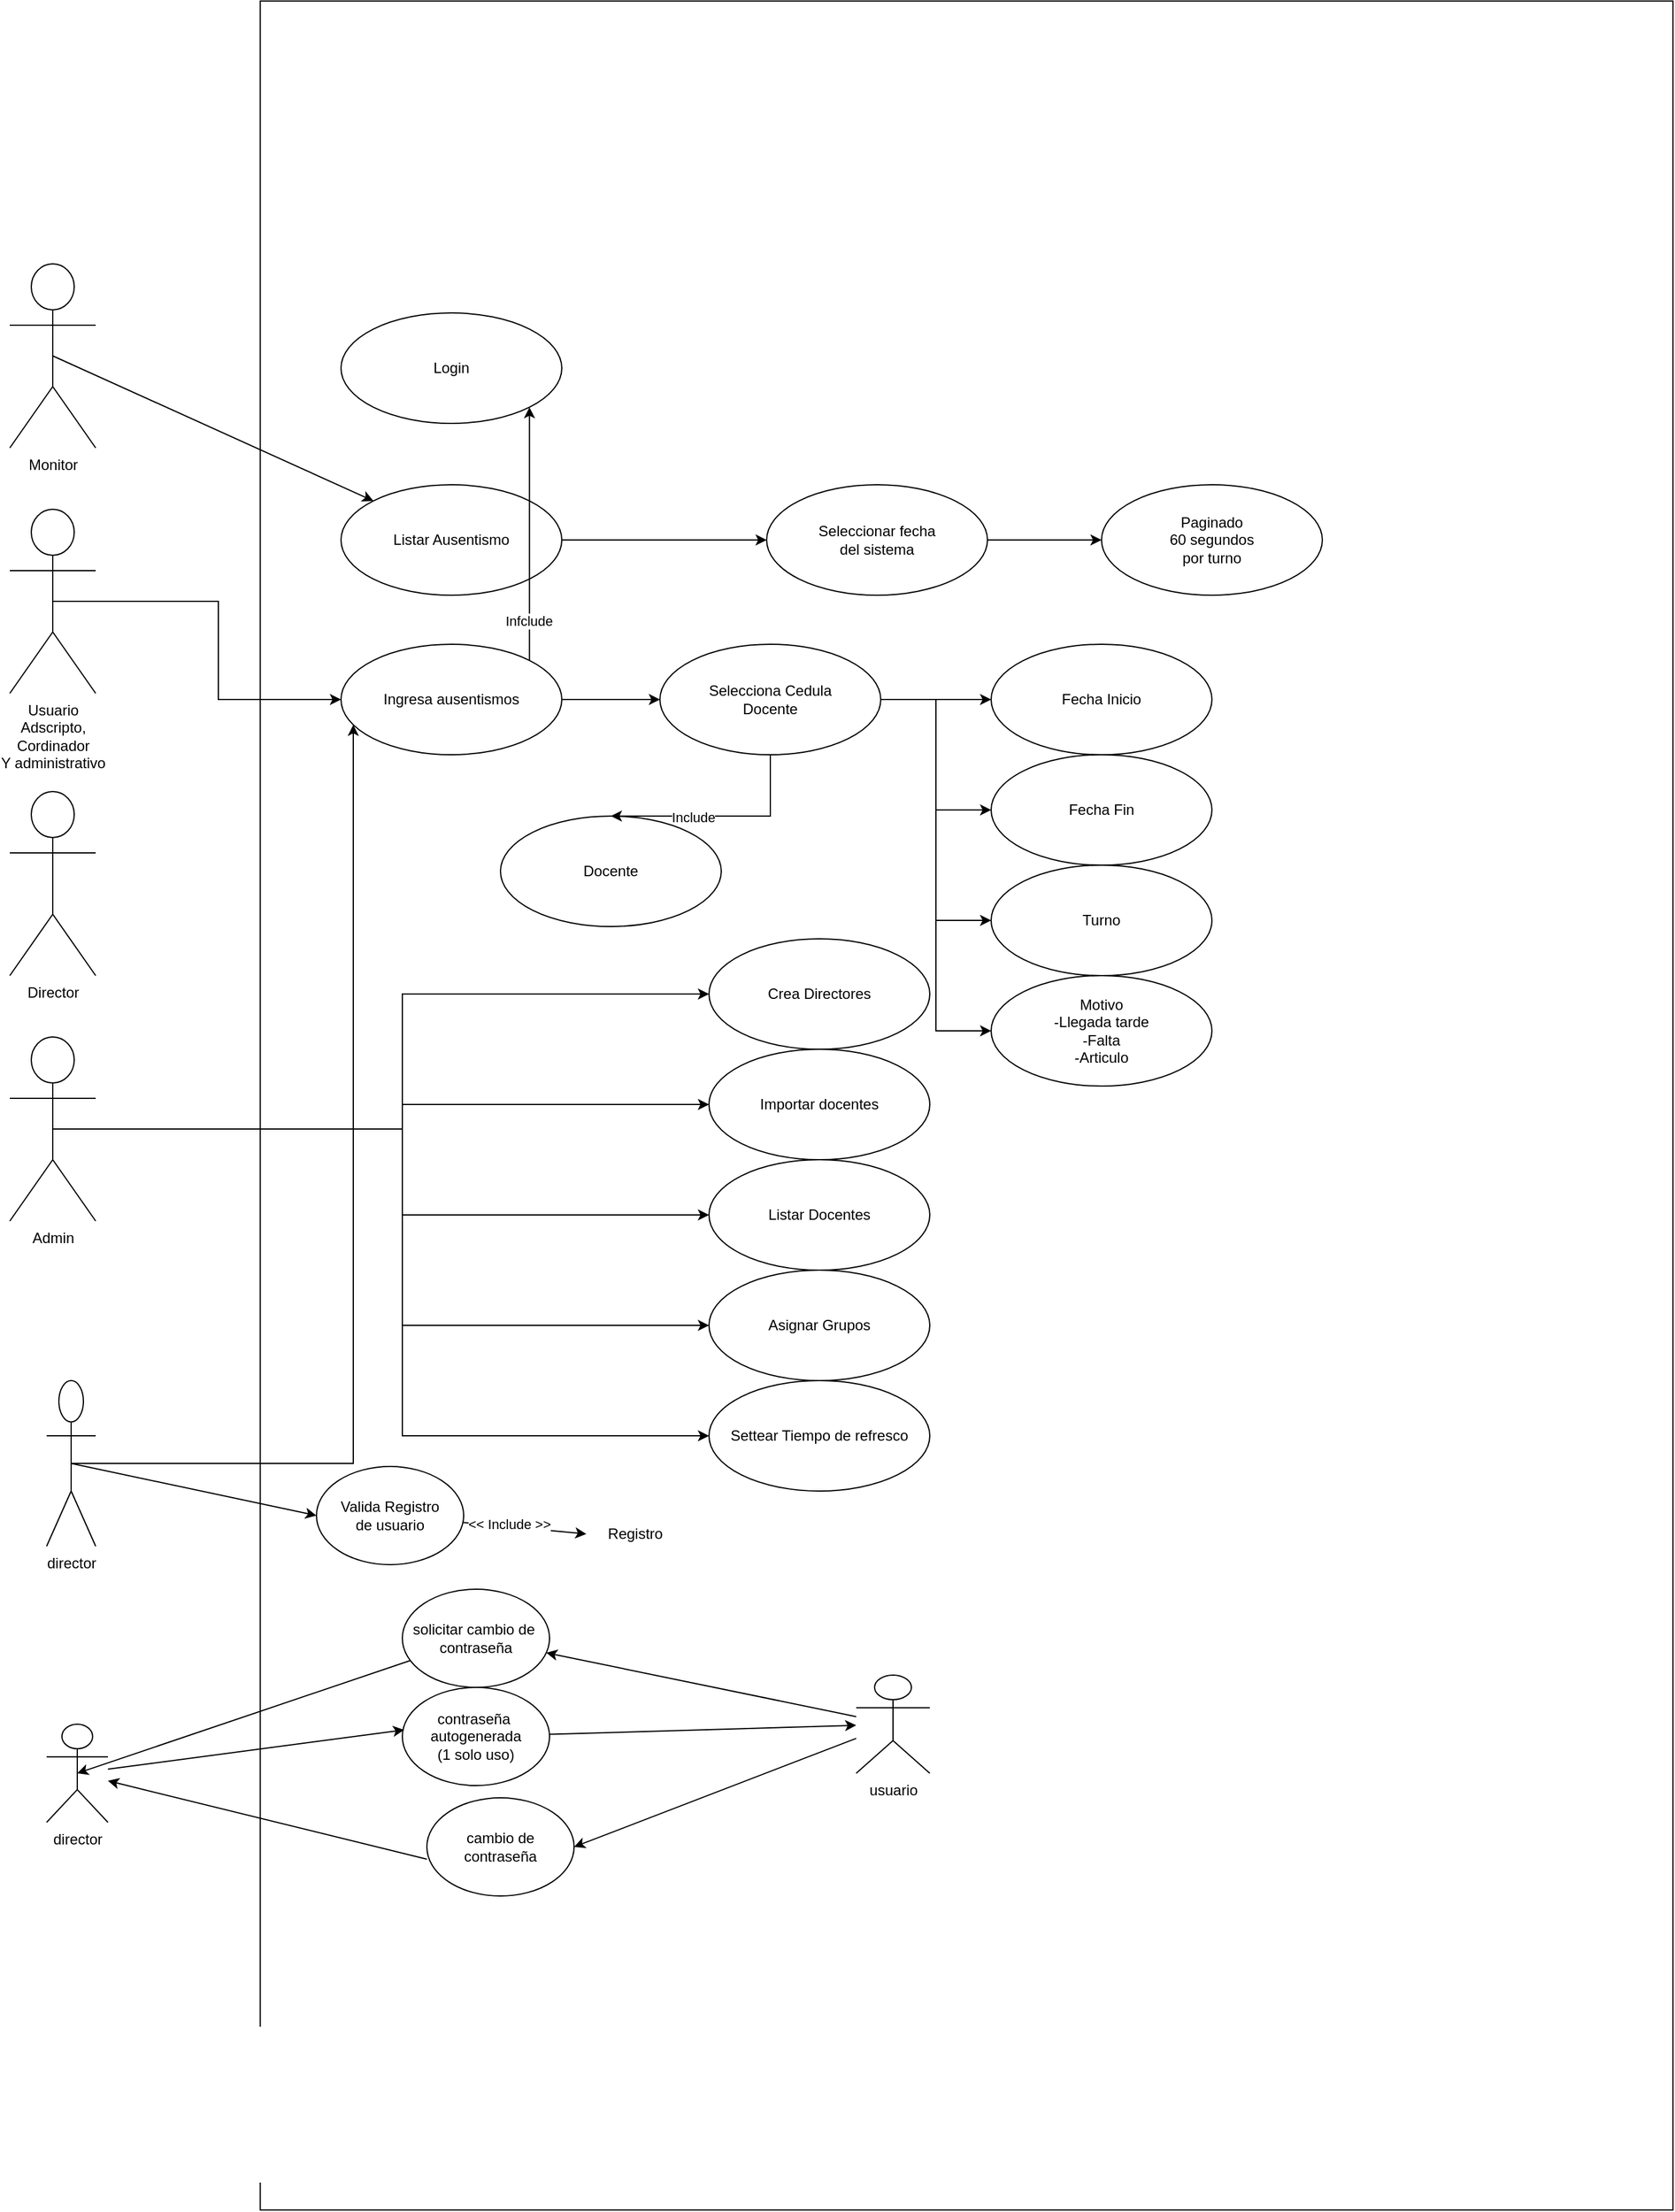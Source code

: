 <mxfile version="20.4.0" type="device" pages="4"><diagram name="Caso de Usos ausentismo" id="MrgrMTbKwdZlUxHJ4i1W"><mxGraphModel dx="1973" dy="2260" grid="1" gridSize="10" guides="1" tooltips="1" connect="1" arrows="1" fold="1" page="1" pageScale="1" pageWidth="827" pageHeight="1169" math="0" shadow="0"><root><mxCell id="2fsqEKBL4MnaEC3YSqka-0"/><mxCell id="2fsqEKBL4MnaEC3YSqka-1" parent="2fsqEKBL4MnaEC3YSqka-0"/><mxCell id="2fsqEKBL4MnaEC3YSqka-2" value="" style="rounded=0;whiteSpace=wrap;html=1;fillColor=none;gradientColor=#ffffff;rotation=90;" parent="2fsqEKBL4MnaEC3YSqka-1" vertex="1"><mxGeometry x="-90" y="320.01" width="1800" height="1151.65" as="geometry"/></mxCell><mxCell id="2fsqEKBL4MnaEC3YSqka-3" value="Monitor&lt;br&gt;" style="shape=umlActor;verticalLabelPosition=bottom;verticalAlign=top;html=1;outlineConnect=0;" parent="2fsqEKBL4MnaEC3YSqka-1" vertex="1"><mxGeometry x="30" y="210" width="70" height="150" as="geometry"/></mxCell><mxCell id="RZzCZpGmM0-Z2SvU1UB3-8" style="edgeStyle=orthogonalEdgeStyle;rounded=0;orthogonalLoop=1;jettySize=auto;html=1;exitX=0.5;exitY=0.5;exitDx=0;exitDy=0;exitPerimeter=0;entryX=0;entryY=0.5;entryDx=0;entryDy=0;" parent="2fsqEKBL4MnaEC3YSqka-1" source="2fsqEKBL4MnaEC3YSqka-4" target="2fsqEKBL4MnaEC3YSqka-14" edge="1"><mxGeometry relative="1" as="geometry"/></mxCell><mxCell id="2fsqEKBL4MnaEC3YSqka-4" value="Usuario &lt;br&gt;Adscripto,&lt;br&gt;Cordinador&lt;br&gt;Y administrativo" style="shape=umlActor;verticalLabelPosition=bottom;verticalAlign=top;html=1;outlineConnect=0;" parent="2fsqEKBL4MnaEC3YSqka-1" vertex="1"><mxGeometry x="30" y="410" width="70" height="150" as="geometry"/></mxCell><mxCell id="2fsqEKBL4MnaEC3YSqka-5" value="Director" style="shape=umlActor;verticalLabelPosition=bottom;verticalAlign=top;html=1;outlineConnect=0;" parent="2fsqEKBL4MnaEC3YSqka-1" vertex="1"><mxGeometry x="30" y="640" width="70" height="150" as="geometry"/></mxCell><mxCell id="RZzCZpGmM0-Z2SvU1UB3-34" style="edgeStyle=orthogonalEdgeStyle;rounded=0;orthogonalLoop=1;jettySize=auto;html=1;exitX=0.5;exitY=0.5;exitDx=0;exitDy=0;exitPerimeter=0;" parent="2fsqEKBL4MnaEC3YSqka-1" source="2fsqEKBL4MnaEC3YSqka-6" target="RZzCZpGmM0-Z2SvU1UB3-33" edge="1"><mxGeometry relative="1" as="geometry"/></mxCell><mxCell id="RZzCZpGmM0-Z2SvU1UB3-44" style="edgeStyle=orthogonalEdgeStyle;rounded=0;orthogonalLoop=1;jettySize=auto;html=1;exitX=0.5;exitY=0.5;exitDx=0;exitDy=0;exitPerimeter=0;entryX=0;entryY=0.5;entryDx=0;entryDy=0;" parent="2fsqEKBL4MnaEC3YSqka-1" source="2fsqEKBL4MnaEC3YSqka-6" target="RZzCZpGmM0-Z2SvU1UB3-35" edge="1"><mxGeometry relative="1" as="geometry"/></mxCell><mxCell id="RZzCZpGmM0-Z2SvU1UB3-45" style="edgeStyle=orthogonalEdgeStyle;rounded=0;orthogonalLoop=1;jettySize=auto;html=1;exitX=0.5;exitY=0.5;exitDx=0;exitDy=0;exitPerimeter=0;" parent="2fsqEKBL4MnaEC3YSqka-1" source="2fsqEKBL4MnaEC3YSqka-6" target="RZzCZpGmM0-Z2SvU1UB3-37" edge="1"><mxGeometry relative="1" as="geometry"/></mxCell><mxCell id="RZzCZpGmM0-Z2SvU1UB3-46" style="edgeStyle=orthogonalEdgeStyle;rounded=0;orthogonalLoop=1;jettySize=auto;html=1;exitX=0.5;exitY=0.5;exitDx=0;exitDy=0;exitPerimeter=0;entryX=0;entryY=0.5;entryDx=0;entryDy=0;" parent="2fsqEKBL4MnaEC3YSqka-1" source="2fsqEKBL4MnaEC3YSqka-6" target="RZzCZpGmM0-Z2SvU1UB3-39" edge="1"><mxGeometry relative="1" as="geometry"/></mxCell><mxCell id="RZzCZpGmM0-Z2SvU1UB3-47" style="edgeStyle=orthogonalEdgeStyle;rounded=0;orthogonalLoop=1;jettySize=auto;html=1;exitX=0.5;exitY=0.5;exitDx=0;exitDy=0;exitPerimeter=0;entryX=0;entryY=0.5;entryDx=0;entryDy=0;" parent="2fsqEKBL4MnaEC3YSqka-1" source="2fsqEKBL4MnaEC3YSqka-6" target="RZzCZpGmM0-Z2SvU1UB3-41" edge="1"><mxGeometry relative="1" as="geometry"/></mxCell><mxCell id="2fsqEKBL4MnaEC3YSqka-6" value="Admin" style="shape=umlActor;verticalLabelPosition=bottom;verticalAlign=top;html=1;outlineConnect=0;" parent="2fsqEKBL4MnaEC3YSqka-1" vertex="1"><mxGeometry x="30" y="840" width="70" height="150" as="geometry"/></mxCell><mxCell id="2fsqEKBL4MnaEC3YSqka-7" value="" style="endArrow=classic;html=1;rounded=0;exitX=0.5;exitY=0.5;exitDx=0;exitDy=0;exitPerimeter=0;entryX=0;entryY=0;entryDx=0;entryDy=0;" parent="2fsqEKBL4MnaEC3YSqka-1" source="2fsqEKBL4MnaEC3YSqka-3" target="2fsqEKBL4MnaEC3YSqka-13" edge="1"><mxGeometry width="50" height="50" relative="1" as="geometry"><mxPoint x="350" y="550" as="sourcePoint"/><mxPoint x="220" y="285" as="targetPoint"/></mxGeometry></mxCell><mxCell id="2fsqEKBL4MnaEC3YSqka-9" value="Login" style="ellipse;whiteSpace=wrap;html=1;" parent="2fsqEKBL4MnaEC3YSqka-1" vertex="1"><mxGeometry x="300" y="250" width="180" height="90" as="geometry"/></mxCell><mxCell id="RZzCZpGmM0-Z2SvU1UB3-6" style="edgeStyle=orthogonalEdgeStyle;rounded=0;orthogonalLoop=1;jettySize=auto;html=1;exitX=1;exitY=0.5;exitDx=0;exitDy=0;entryX=0;entryY=0.5;entryDx=0;entryDy=0;" parent="2fsqEKBL4MnaEC3YSqka-1" source="2fsqEKBL4MnaEC3YSqka-13" target="RZzCZpGmM0-Z2SvU1UB3-2" edge="1"><mxGeometry relative="1" as="geometry"/></mxCell><mxCell id="2fsqEKBL4MnaEC3YSqka-13" value="Listar Ausentismo&lt;br&gt;" style="ellipse;whiteSpace=wrap;html=1;fillColor=none;gradientColor=#ffffff;" parent="2fsqEKBL4MnaEC3YSqka-1" vertex="1"><mxGeometry x="300" y="390" width="180" height="90" as="geometry"/></mxCell><mxCell id="RZzCZpGmM0-Z2SvU1UB3-10" style="edgeStyle=orthogonalEdgeStyle;rounded=0;orthogonalLoop=1;jettySize=auto;html=1;exitX=1;exitY=0;exitDx=0;exitDy=0;entryX=1;entryY=1;entryDx=0;entryDy=0;" parent="2fsqEKBL4MnaEC3YSqka-1" source="2fsqEKBL4MnaEC3YSqka-14" target="2fsqEKBL4MnaEC3YSqka-9" edge="1"><mxGeometry relative="1" as="geometry"/></mxCell><mxCell id="RZzCZpGmM0-Z2SvU1UB3-11" value="Infclude" style="edgeLabel;html=1;align=center;verticalAlign=middle;resizable=0;points=[];" parent="RZzCZpGmM0-Z2SvU1UB3-10" vertex="1" connectable="0"><mxGeometry x="-0.105" y="2" relative="1" as="geometry"><mxPoint x="1" y="60" as="offset"/></mxGeometry></mxCell><mxCell id="RZzCZpGmM0-Z2SvU1UB3-14" style="edgeStyle=orthogonalEdgeStyle;rounded=0;orthogonalLoop=1;jettySize=auto;html=1;exitX=1;exitY=0.5;exitDx=0;exitDy=0;entryX=0;entryY=0.5;entryDx=0;entryDy=0;" parent="2fsqEKBL4MnaEC3YSqka-1" source="2fsqEKBL4MnaEC3YSqka-14" target="RZzCZpGmM0-Z2SvU1UB3-12" edge="1"><mxGeometry relative="1" as="geometry"/></mxCell><mxCell id="2fsqEKBL4MnaEC3YSqka-14" value="Ingresa ausentismos" style="ellipse;whiteSpace=wrap;html=1;fillColor=none;gradientColor=#ffffff;" parent="2fsqEKBL4MnaEC3YSqka-1" vertex="1"><mxGeometry x="300" y="520" width="180" height="90" as="geometry"/></mxCell><mxCell id="RZzCZpGmM0-Z2SvU1UB3-32" style="edgeStyle=orthogonalEdgeStyle;rounded=0;orthogonalLoop=1;jettySize=auto;html=1;exitX=0.5;exitY=0.5;exitDx=0;exitDy=0;exitPerimeter=0;" parent="2fsqEKBL4MnaEC3YSqka-1" source="2fsqEKBL4MnaEC3YSqka-28" target="2fsqEKBL4MnaEC3YSqka-14" edge="1"><mxGeometry relative="1" as="geometry"><Array as="points"><mxPoint x="310" y="1187"/></Array></mxGeometry></mxCell><mxCell id="2fsqEKBL4MnaEC3YSqka-28" value="director&lt;br&gt;" style="shape=umlActor;verticalLabelPosition=bottom;verticalAlign=top;html=1;outlineConnect=0;" parent="2fsqEKBL4MnaEC3YSqka-1" vertex="1"><mxGeometry x="60" y="1120" width="40" height="135" as="geometry"/></mxCell><mxCell id="2fsqEKBL4MnaEC3YSqka-29" value="Valida Registro&lt;br&gt;de usuario" style="ellipse;whiteSpace=wrap;html=1;" parent="2fsqEKBL4MnaEC3YSqka-1" vertex="1"><mxGeometry x="280" y="1190" width="120" height="80" as="geometry"/></mxCell><mxCell id="2fsqEKBL4MnaEC3YSqka-30" value="" style="endArrow=classic;html=1;rounded=0;curved=1;exitX=0.5;exitY=0.5;exitDx=0;exitDy=0;exitPerimeter=0;entryX=0;entryY=0.5;entryDx=0;entryDy=0;" parent="2fsqEKBL4MnaEC3YSqka-1" source="2fsqEKBL4MnaEC3YSqka-28" target="2fsqEKBL4MnaEC3YSqka-29" edge="1"><mxGeometry width="50" height="50" relative="1" as="geometry"><mxPoint x="200" y="1220" as="sourcePoint"/><mxPoint x="250" y="1170" as="targetPoint"/></mxGeometry></mxCell><mxCell id="2fsqEKBL4MnaEC3YSqka-32" value="" style="endArrow=classic;html=1;rounded=0;curved=1;entryX=0;entryY=0.5;entryDx=0;entryDy=0;" parent="2fsqEKBL4MnaEC3YSqka-1" source="2fsqEKBL4MnaEC3YSqka-29" target="2fsqEKBL4MnaEC3YSqka-42" edge="1"><mxGeometry width="50" height="50" relative="1" as="geometry"><mxPoint x="630" y="1220" as="sourcePoint"/><mxPoint x="735" y="1164" as="targetPoint"/></mxGeometry></mxCell><mxCell id="RZzCZpGmM0-Z2SvU1UB3-31" value="&amp;lt;&amp;lt; Include &amp;gt;&amp;gt;" style="edgeLabel;html=1;align=center;verticalAlign=middle;resizable=0;points=[];" parent="2fsqEKBL4MnaEC3YSqka-32" vertex="1" connectable="0"><mxGeometry x="-0.257" y="2" relative="1" as="geometry"><mxPoint as="offset"/></mxGeometry></mxCell><mxCell id="2fsqEKBL4MnaEC3YSqka-36" value="usuario" style="shape=umlActor;verticalLabelPosition=bottom;verticalAlign=top;html=1;outlineConnect=0;" parent="2fsqEKBL4MnaEC3YSqka-1" vertex="1"><mxGeometry x="720" y="1360" width="60" height="80" as="geometry"/></mxCell><mxCell id="2fsqEKBL4MnaEC3YSqka-37" value="director" style="shape=umlActor;verticalLabelPosition=bottom;verticalAlign=top;html=1;outlineConnect=0;" parent="2fsqEKBL4MnaEC3YSqka-1" vertex="1"><mxGeometry x="60" y="1400" width="50" height="80" as="geometry"/></mxCell><mxCell id="2fsqEKBL4MnaEC3YSqka-38" value="solicitar cambio de&amp;nbsp;&lt;br&gt;contraseña" style="ellipse;whiteSpace=wrap;html=1;" parent="2fsqEKBL4MnaEC3YSqka-1" vertex="1"><mxGeometry x="350" y="1290" width="120" height="80" as="geometry"/></mxCell><mxCell id="2fsqEKBL4MnaEC3YSqka-39" value="" style="endArrow=classic;html=1;rounded=0;curved=1;" parent="2fsqEKBL4MnaEC3YSqka-1" source="2fsqEKBL4MnaEC3YSqka-36" target="2fsqEKBL4MnaEC3YSqka-38" edge="1"><mxGeometry width="50" height="50" relative="1" as="geometry"><mxPoint x="100" y="1550" as="sourcePoint"/><mxPoint x="150" y="1500" as="targetPoint"/></mxGeometry></mxCell><mxCell id="2fsqEKBL4MnaEC3YSqka-40" value="" style="endArrow=classic;html=1;rounded=0;curved=1;entryX=0.5;entryY=0.5;entryDx=0;entryDy=0;entryPerimeter=0;" parent="2fsqEKBL4MnaEC3YSqka-1" source="2fsqEKBL4MnaEC3YSqka-38" target="2fsqEKBL4MnaEC3YSqka-37" edge="1"><mxGeometry width="50" height="50" relative="1" as="geometry"><mxPoint x="280" y="1440" as="sourcePoint"/><mxPoint x="330" y="1390" as="targetPoint"/></mxGeometry></mxCell><mxCell id="2fsqEKBL4MnaEC3YSqka-41" value="contraseña&amp;nbsp;&lt;br&gt;autogenerada&lt;br&gt;(1 solo uso)" style="ellipse;whiteSpace=wrap;html=1;" parent="2fsqEKBL4MnaEC3YSqka-1" vertex="1"><mxGeometry x="350" y="1370" width="120" height="80" as="geometry"/></mxCell><mxCell id="2fsqEKBL4MnaEC3YSqka-42" value="Registro" style="text;html=1;strokeColor=none;fillColor=none;align=center;verticalAlign=middle;whiteSpace=wrap;rounded=0;" parent="2fsqEKBL4MnaEC3YSqka-1" vertex="1"><mxGeometry x="500" y="1210" width="80" height="70" as="geometry"/></mxCell><mxCell id="2fsqEKBL4MnaEC3YSqka-43" value="" style="endArrow=classic;html=1;rounded=0;curved=1;entryX=0.012;entryY=0.433;entryDx=0;entryDy=0;entryPerimeter=0;" parent="2fsqEKBL4MnaEC3YSqka-1" source="2fsqEKBL4MnaEC3YSqka-37" target="2fsqEKBL4MnaEC3YSqka-41" edge="1"><mxGeometry width="50" height="50" relative="1" as="geometry"><mxPoint x="160" y="1560" as="sourcePoint"/><mxPoint x="210" y="1510" as="targetPoint"/></mxGeometry></mxCell><mxCell id="2fsqEKBL4MnaEC3YSqka-44" value="" style="endArrow=classic;html=1;rounded=0;curved=1;" parent="2fsqEKBL4MnaEC3YSqka-1" source="2fsqEKBL4MnaEC3YSqka-41" target="2fsqEKBL4MnaEC3YSqka-36" edge="1"><mxGeometry width="50" height="50" relative="1" as="geometry"><mxPoint x="560" y="1480" as="sourcePoint"/><mxPoint x="610" y="1430" as="targetPoint"/></mxGeometry></mxCell><mxCell id="2fsqEKBL4MnaEC3YSqka-45" value="" style="endArrow=classic;html=1;rounded=0;curved=1;entryX=1;entryY=0.5;entryDx=0;entryDy=0;" parent="2fsqEKBL4MnaEC3YSqka-1" source="2fsqEKBL4MnaEC3YSqka-36" target="2fsqEKBL4MnaEC3YSqka-46" edge="1"><mxGeometry width="50" height="50" relative="1" as="geometry"><mxPoint x="550" y="1510" as="sourcePoint"/><mxPoint x="600" y="1460" as="targetPoint"/></mxGeometry></mxCell><mxCell id="2fsqEKBL4MnaEC3YSqka-46" value="cambio de contraseña" style="ellipse;whiteSpace=wrap;html=1;" parent="2fsqEKBL4MnaEC3YSqka-1" vertex="1"><mxGeometry x="370" y="1460" width="120" height="80" as="geometry"/></mxCell><mxCell id="2fsqEKBL4MnaEC3YSqka-47" value="" style="endArrow=classic;html=1;rounded=0;curved=1;" parent="2fsqEKBL4MnaEC3YSqka-1" target="2fsqEKBL4MnaEC3YSqka-37" edge="1"><mxGeometry width="50" height="50" relative="1" as="geometry"><mxPoint x="370" y="1510" as="sourcePoint"/><mxPoint x="170" y="1490" as="targetPoint"/></mxGeometry></mxCell><mxCell id="RZzCZpGmM0-Z2SvU1UB3-7" style="edgeStyle=orthogonalEdgeStyle;rounded=0;orthogonalLoop=1;jettySize=auto;html=1;exitX=1;exitY=0.5;exitDx=0;exitDy=0;entryX=0;entryY=0.5;entryDx=0;entryDy=0;" parent="2fsqEKBL4MnaEC3YSqka-1" source="RZzCZpGmM0-Z2SvU1UB3-2" target="RZzCZpGmM0-Z2SvU1UB3-5" edge="1"><mxGeometry relative="1" as="geometry"/></mxCell><mxCell id="RZzCZpGmM0-Z2SvU1UB3-2" value="Seleccionar fecha&lt;br&gt;del sistema" style="ellipse;whiteSpace=wrap;html=1;fillColor=none;gradientColor=#ffffff;" parent="2fsqEKBL4MnaEC3YSqka-1" vertex="1"><mxGeometry x="647" y="390" width="180" height="90" as="geometry"/></mxCell><mxCell id="RZzCZpGmM0-Z2SvU1UB3-5" value="Paginado&lt;br&gt;60 segundos&lt;br&gt;por turno" style="ellipse;whiteSpace=wrap;html=1;fillColor=none;gradientColor=#ffffff;" parent="2fsqEKBL4MnaEC3YSqka-1" vertex="1"><mxGeometry x="920" y="390" width="180" height="90" as="geometry"/></mxCell><mxCell id="RZzCZpGmM0-Z2SvU1UB3-19" style="edgeStyle=orthogonalEdgeStyle;rounded=0;orthogonalLoop=1;jettySize=auto;html=1;exitX=1;exitY=0.5;exitDx=0;exitDy=0;entryX=0;entryY=0.5;entryDx=0;entryDy=0;" parent="2fsqEKBL4MnaEC3YSqka-1" source="RZzCZpGmM0-Z2SvU1UB3-12" target="RZzCZpGmM0-Z2SvU1UB3-18" edge="1"><mxGeometry relative="1" as="geometry"/></mxCell><mxCell id="RZzCZpGmM0-Z2SvU1UB3-21" style="edgeStyle=orthogonalEdgeStyle;rounded=0;orthogonalLoop=1;jettySize=auto;html=1;exitX=1;exitY=0.5;exitDx=0;exitDy=0;entryX=0;entryY=0.5;entryDx=0;entryDy=0;" parent="2fsqEKBL4MnaEC3YSqka-1" source="RZzCZpGmM0-Z2SvU1UB3-12" target="RZzCZpGmM0-Z2SvU1UB3-20" edge="1"><mxGeometry relative="1" as="geometry"/></mxCell><mxCell id="RZzCZpGmM0-Z2SvU1UB3-23" style="edgeStyle=orthogonalEdgeStyle;rounded=0;orthogonalLoop=1;jettySize=auto;html=1;exitX=1;exitY=0.5;exitDx=0;exitDy=0;entryX=0;entryY=0.5;entryDx=0;entryDy=0;" parent="2fsqEKBL4MnaEC3YSqka-1" source="RZzCZpGmM0-Z2SvU1UB3-12" target="RZzCZpGmM0-Z2SvU1UB3-22" edge="1"><mxGeometry relative="1" as="geometry"/></mxCell><mxCell id="RZzCZpGmM0-Z2SvU1UB3-25" style="edgeStyle=orthogonalEdgeStyle;rounded=0;orthogonalLoop=1;jettySize=auto;html=1;exitX=1;exitY=0.5;exitDx=0;exitDy=0;entryX=0;entryY=0.5;entryDx=0;entryDy=0;" parent="2fsqEKBL4MnaEC3YSqka-1" source="RZzCZpGmM0-Z2SvU1UB3-12" target="RZzCZpGmM0-Z2SvU1UB3-24" edge="1"><mxGeometry relative="1" as="geometry"/></mxCell><mxCell id="RZzCZpGmM0-Z2SvU1UB3-26" style="edgeStyle=orthogonalEdgeStyle;rounded=0;orthogonalLoop=1;jettySize=auto;html=1;exitX=0.5;exitY=1;exitDx=0;exitDy=0;entryX=0.5;entryY=0;entryDx=0;entryDy=0;" parent="2fsqEKBL4MnaEC3YSqka-1" source="RZzCZpGmM0-Z2SvU1UB3-12" target="RZzCZpGmM0-Z2SvU1UB3-15" edge="1"><mxGeometry relative="1" as="geometry"><Array as="points"><mxPoint x="650" y="640"/><mxPoint x="650" y="640"/></Array></mxGeometry></mxCell><mxCell id="RZzCZpGmM0-Z2SvU1UB3-27" value="Include" style="edgeLabel;html=1;align=center;verticalAlign=middle;resizable=0;points=[];" parent="RZzCZpGmM0-Z2SvU1UB3-26" vertex="1" connectable="0"><mxGeometry x="0.263" y="1" relative="1" as="geometry"><mxPoint as="offset"/></mxGeometry></mxCell><mxCell id="RZzCZpGmM0-Z2SvU1UB3-12" value="Selecciona Cedula&lt;br&gt;Docente" style="ellipse;whiteSpace=wrap;html=1;fillColor=none;gradientColor=#ffffff;" parent="2fsqEKBL4MnaEC3YSqka-1" vertex="1"><mxGeometry x="560" y="520" width="180" height="90" as="geometry"/></mxCell><mxCell id="RZzCZpGmM0-Z2SvU1UB3-15" value="Docente" style="ellipse;whiteSpace=wrap;html=1;fillColor=none;gradientColor=#ffffff;" parent="2fsqEKBL4MnaEC3YSqka-1" vertex="1"><mxGeometry x="430" y="660" width="180" height="90" as="geometry"/></mxCell><mxCell id="RZzCZpGmM0-Z2SvU1UB3-18" value="Fecha Inicio&lt;br&gt;" style="ellipse;whiteSpace=wrap;html=1;fillColor=none;gradientColor=#ffffff;" parent="2fsqEKBL4MnaEC3YSqka-1" vertex="1"><mxGeometry x="830" y="520" width="180" height="90" as="geometry"/></mxCell><mxCell id="RZzCZpGmM0-Z2SvU1UB3-20" value="Fecha Fin" style="ellipse;whiteSpace=wrap;html=1;fillColor=none;gradientColor=#ffffff;" parent="2fsqEKBL4MnaEC3YSqka-1" vertex="1"><mxGeometry x="830" y="610" width="180" height="90" as="geometry"/></mxCell><mxCell id="RZzCZpGmM0-Z2SvU1UB3-22" value="Turno" style="ellipse;whiteSpace=wrap;html=1;fillColor=none;gradientColor=#ffffff;" parent="2fsqEKBL4MnaEC3YSqka-1" vertex="1"><mxGeometry x="830" y="700" width="180" height="90" as="geometry"/></mxCell><mxCell id="RZzCZpGmM0-Z2SvU1UB3-24" value="Motivo&lt;br&gt;-Llegada tarde&lt;br&gt;-Falta&lt;br&gt;-Articulo" style="ellipse;whiteSpace=wrap;html=1;fillColor=none;gradientColor=#ffffff;" parent="2fsqEKBL4MnaEC3YSqka-1" vertex="1"><mxGeometry x="830" y="790" width="180" height="90" as="geometry"/></mxCell><mxCell id="RZzCZpGmM0-Z2SvU1UB3-33" value="Crea Directores" style="ellipse;whiteSpace=wrap;html=1;fillColor=none;gradientColor=#ffffff;" parent="2fsqEKBL4MnaEC3YSqka-1" vertex="1"><mxGeometry x="600" y="760" width="180" height="90" as="geometry"/></mxCell><mxCell id="RZzCZpGmM0-Z2SvU1UB3-35" value="Importar docentes" style="ellipse;whiteSpace=wrap;html=1;fillColor=none;gradientColor=#ffffff;" parent="2fsqEKBL4MnaEC3YSqka-1" vertex="1"><mxGeometry x="600" y="850" width="180" height="90" as="geometry"/></mxCell><mxCell id="RZzCZpGmM0-Z2SvU1UB3-37" value="Listar Docentes" style="ellipse;whiteSpace=wrap;html=1;fillColor=none;gradientColor=#ffffff;" parent="2fsqEKBL4MnaEC3YSqka-1" vertex="1"><mxGeometry x="600" y="940" width="180" height="90" as="geometry"/></mxCell><mxCell id="RZzCZpGmM0-Z2SvU1UB3-39" value="Asignar Grupos" style="ellipse;whiteSpace=wrap;html=1;fillColor=none;gradientColor=#ffffff;" parent="2fsqEKBL4MnaEC3YSqka-1" vertex="1"><mxGeometry x="600" y="1030" width="180" height="90" as="geometry"/></mxCell><mxCell id="RZzCZpGmM0-Z2SvU1UB3-41" value="Settear Tiempo de refresco" style="ellipse;whiteSpace=wrap;html=1;fillColor=none;gradientColor=#ffffff;" parent="2fsqEKBL4MnaEC3YSqka-1" vertex="1"><mxGeometry x="600" y="1120" width="180" height="90" as="geometry"/></mxCell></root></mxGraphModel></diagram><diagram name="Diagrama de clases ausentismo" id="LQRdLLNZd7nCj5wkfGfp"><mxGraphModel dx="1381" dy="764" grid="1" gridSize="10" guides="1" tooltips="1" connect="1" arrows="1" fold="1" page="1" pageScale="1" pageWidth="827" pageHeight="1169" math="0" shadow="0"><root><mxCell id="aKPvhNXFAi35JTHjokf1-0"/><mxCell id="aKPvhNXFAi35JTHjokf1-1" parent="aKPvhNXFAi35JTHjokf1-0"/><mxCell id="ejuAtUmlVMlFHjH8htl--25" style="edgeStyle=orthogonalEdgeStyle;rounded=0;orthogonalLoop=1;jettySize=auto;html=1;exitX=0.502;exitY=0.969;exitDx=0;exitDy=0;entryX=0.5;entryY=0;entryDx=0;entryDy=0;exitPerimeter=0;" parent="aKPvhNXFAi35JTHjokf1-1" source="aKPvhNXFAi35JTHjokf1-5" target="ejuAtUmlVMlFHjH8htl--0" edge="1"><mxGeometry relative="1" as="geometry"/></mxCell><mxCell id="ejuAtUmlVMlFHjH8htl--26" value="&amp;lt;&amp;lt;Enum&amp;gt;&amp;gt;" style="edgeLabel;html=1;align=center;verticalAlign=middle;resizable=0;points=[];" parent="ejuAtUmlVMlFHjH8htl--25" vertex="1" connectable="0"><mxGeometry x="-0.189" y="-3" relative="1" as="geometry"><mxPoint x="53" y="89" as="offset"/></mxGeometry></mxCell><mxCell id="ejuAtUmlVMlFHjH8htl--27" style="edgeStyle=orthogonalEdgeStyle;rounded=0;orthogonalLoop=1;jettySize=auto;html=1;exitX=0.502;exitY=0.995;exitDx=0;exitDy=0;entryX=0.5;entryY=0;entryDx=0;entryDy=0;exitPerimeter=0;" parent="aKPvhNXFAi35JTHjokf1-1" source="aKPvhNXFAi35JTHjokf1-5" target="ejuAtUmlVMlFHjH8htl--11" edge="1"><mxGeometry relative="1" as="geometry"/></mxCell><mxCell id="aKPvhNXFAi35JTHjokf1-2" value="Usuario" style="swimlane;fontStyle=1;align=center;verticalAlign=top;childLayout=stackLayout;horizontal=1;startSize=26;horizontalStack=0;resizeParent=1;resizeParentMax=0;resizeLast=0;collapsible=1;marginBottom=0;" parent="aKPvhNXFAi35JTHjokf1-1" vertex="1"><mxGeometry x="30" y="170" width="160" height="112" as="geometry"/></mxCell><mxCell id="aKPvhNXFAi35JTHjokf1-3" value="+ NombreYApellido&#10;+C.I.&#10;" style="text;strokeColor=none;fillColor=none;align=left;verticalAlign=top;spacingLeft=4;spacingRight=4;overflow=hidden;rotatable=0;points=[[0,0.5],[1,0.5]];portConstraint=eastwest;" parent="aKPvhNXFAi35JTHjokf1-2" vertex="1"><mxGeometry y="26" width="160" height="44" as="geometry"/></mxCell><mxCell id="aKPvhNXFAi35JTHjokf1-4" value="" style="line;strokeWidth=1;fillColor=none;align=left;verticalAlign=middle;spacingTop=-1;spacingLeft=3;spacingRight=3;rotatable=0;labelPosition=right;points=[];portConstraint=eastwest;" parent="aKPvhNXFAi35JTHjokf1-2" vertex="1"><mxGeometry y="70" width="160" height="10" as="geometry"/></mxCell><mxCell id="aKPvhNXFAi35JTHjokf1-5" value="- Login" style="text;strokeColor=none;fillColor=none;align=left;verticalAlign=top;spacingLeft=4;spacingRight=4;overflow=hidden;rotatable=0;points=[[0,0.5],[1,0.5]];portConstraint=eastwest;" parent="aKPvhNXFAi35JTHjokf1-2" vertex="1"><mxGeometry y="80" width="160" height="32" as="geometry"/></mxCell><mxCell id="aKPvhNXFAi35JTHjokf1-6" value="Login" style="swimlane;fontStyle=1;align=center;verticalAlign=top;childLayout=stackLayout;horizontal=1;startSize=26;horizontalStack=0;resizeParent=1;resizeParentMax=0;resizeLast=0;collapsible=1;marginBottom=0;" parent="aKPvhNXFAi35JTHjokf1-1" vertex="1"><mxGeometry x="670" y="181" width="160" height="104" as="geometry"/></mxCell><mxCell id="aKPvhNXFAi35JTHjokf1-7" value="+ Usuario&#10;+ Contaseña&#10;" style="text;strokeColor=none;fillColor=none;align=left;verticalAlign=top;spacingLeft=4;spacingRight=4;overflow=hidden;rotatable=0;points=[[0,0.5],[1,0.5]];portConstraint=eastwest;" parent="aKPvhNXFAi35JTHjokf1-6" vertex="1"><mxGeometry y="26" width="160" height="44" as="geometry"/></mxCell><mxCell id="aKPvhNXFAi35JTHjokf1-8" value="" style="line;strokeWidth=1;fillColor=none;align=left;verticalAlign=middle;spacingTop=-1;spacingLeft=3;spacingRight=3;rotatable=0;labelPosition=right;points=[];portConstraint=eastwest;" parent="aKPvhNXFAi35JTHjokf1-6" vertex="1"><mxGeometry y="70" width="160" height="8" as="geometry"/></mxCell><mxCell id="aKPvhNXFAi35JTHjokf1-9" value="- Olvidar Contraseña&#10;" style="text;strokeColor=none;fillColor=none;align=left;verticalAlign=top;spacingLeft=4;spacingRight=4;overflow=hidden;rotatable=0;points=[[0,0.5],[1,0.5]];portConstraint=eastwest;" parent="aKPvhNXFAi35JTHjokf1-6" vertex="1"><mxGeometry y="78" width="160" height="26" as="geometry"/></mxCell><mxCell id="aKPvhNXFAi35JTHjokf1-10" value="2FA" style="swimlane;fontStyle=1;align=center;verticalAlign=top;childLayout=stackLayout;horizontal=1;startSize=26;horizontalStack=0;resizeParent=1;resizeParentMax=0;resizeLast=0;collapsible=1;marginBottom=0;" parent="aKPvhNXFAi35JTHjokf1-1" vertex="1"><mxGeometry x="350" y="340" width="160" height="86" as="geometry"/></mxCell><mxCell id="aKPvhNXFAi35JTHjokf1-11" value="+ Token" style="text;strokeColor=none;fillColor=none;align=left;verticalAlign=top;spacingLeft=4;spacingRight=4;overflow=hidden;rotatable=0;points=[[0,0.5],[1,0.5]];portConstraint=eastwest;" parent="aKPvhNXFAi35JTHjokf1-10" vertex="1"><mxGeometry y="26" width="160" height="26" as="geometry"/></mxCell><mxCell id="aKPvhNXFAi35JTHjokf1-12" value="" style="line;strokeWidth=1;fillColor=none;align=left;verticalAlign=middle;spacingTop=-1;spacingLeft=3;spacingRight=3;rotatable=0;labelPosition=right;points=[];portConstraint=eastwest;" parent="aKPvhNXFAi35JTHjokf1-10" vertex="1"><mxGeometry y="52" width="160" height="8" as="geometry"/></mxCell><mxCell id="aKPvhNXFAi35JTHjokf1-13" value="- Verificación " style="text;strokeColor=none;fillColor=none;align=left;verticalAlign=top;spacingLeft=4;spacingRight=4;overflow=hidden;rotatable=0;points=[[0,0.5],[1,0.5]];portConstraint=eastwest;" parent="aKPvhNXFAi35JTHjokf1-10" vertex="1"><mxGeometry y="60" width="160" height="26" as="geometry"/></mxCell><mxCell id="aKPvhNXFAi35JTHjokf1-14" value="1" style="endArrow=open;html=1;endSize=12;startArrow=diamondThin;startSize=14;startFill=1;edgeStyle=orthogonalEdgeStyle;align=left;verticalAlign=bottom;exitX=-0.025;exitY=-0.231;exitDx=0;exitDy=0;entryX=1;entryY=0.857;entryDx=0;entryDy=0;entryPerimeter=0;exitPerimeter=0;" parent="aKPvhNXFAi35JTHjokf1-1" source="aKPvhNXFAi35JTHjokf1-11" target="aKPvhNXFAi35JTHjokf1-3" edge="1"><mxGeometry x="-0.928" y="19" relative="1" as="geometry"><mxPoint x="450" y="300" as="sourcePoint"/><mxPoint x="610" y="300" as="targetPoint"/><mxPoint as="offset"/></mxGeometry></mxCell><mxCell id="aKPvhNXFAi35JTHjokf1-15" value="1" style="endArrow=open;html=1;endSize=12;startArrow=diamondThin;startSize=14;startFill=1;edgeStyle=orthogonalEdgeStyle;align=left;verticalAlign=bottom;entryX=1;entryY=0.5;entryDx=0;entryDy=0;" parent="aKPvhNXFAi35JTHjokf1-1" source="aKPvhNXFAi35JTHjokf1-9" target="aKPvhNXFAi35JTHjokf1-11" edge="1"><mxGeometry x="-0.856" y="20" relative="1" as="geometry"><mxPoint x="650" y="260" as="sourcePoint"/><mxPoint x="600" y="310" as="targetPoint"/><mxPoint as="offset"/><Array as="points"><mxPoint x="580" y="260"/><mxPoint x="580" y="379"/></Array></mxGeometry></mxCell><mxCell id="aKPvhNXFAi35JTHjokf1-16" value="Registra " style="swimlane;fontStyle=1;align=center;verticalAlign=top;childLayout=stackLayout;horizontal=1;startSize=26;horizontalStack=0;resizeParent=1;resizeParentMax=0;resizeLast=0;collapsible=1;marginBottom=0;" parent="aKPvhNXFAi35JTHjokf1-1" vertex="1"><mxGeometry x="390" y="20" width="160" height="114" as="geometry"/></mxCell><mxCell id="aKPvhNXFAi35JTHjokf1-17" value="+ Usuario&#10;+ Contraseña&#10;+ Email" style="text;strokeColor=none;fillColor=none;align=left;verticalAlign=top;spacingLeft=4;spacingRight=4;overflow=hidden;rotatable=0;points=[[0,0.5],[1,0.5]];portConstraint=eastwest;" parent="aKPvhNXFAi35JTHjokf1-16" vertex="1"><mxGeometry y="26" width="160" height="54" as="geometry"/></mxCell><mxCell id="aKPvhNXFAi35JTHjokf1-18" value="" style="line;strokeWidth=1;fillColor=none;align=left;verticalAlign=middle;spacingTop=-1;spacingLeft=3;spacingRight=3;rotatable=0;labelPosition=right;points=[];portConstraint=eastwest;" parent="aKPvhNXFAi35JTHjokf1-16" vertex="1"><mxGeometry y="80" width="160" height="8" as="geometry"/></mxCell><mxCell id="aKPvhNXFAi35JTHjokf1-19" value="- Registro" style="text;strokeColor=none;fillColor=none;align=left;verticalAlign=top;spacingLeft=4;spacingRight=4;overflow=hidden;rotatable=0;points=[[0,0.5],[1,0.5]];portConstraint=eastwest;" parent="aKPvhNXFAi35JTHjokf1-16" vertex="1"><mxGeometry y="88" width="160" height="26" as="geometry"/></mxCell><mxCell id="aKPvhNXFAi35JTHjokf1-20" value="1" style="endArrow=open;html=1;endSize=12;startArrow=diamondThin;startSize=14;startFill=1;edgeStyle=orthogonalEdgeStyle;align=left;verticalAlign=bottom;exitX=1;exitY=0.5;exitDx=0;exitDy=0;entryX=0.444;entryY=0.016;entryDx=0;entryDy=0;entryPerimeter=0;" parent="aKPvhNXFAi35JTHjokf1-1" source="aKPvhNXFAi35JTHjokf1-17" target="aKPvhNXFAi35JTHjokf1-6" edge="1"><mxGeometry x="-1" y="3" relative="1" as="geometry"><mxPoint x="440" y="210" as="sourcePoint"/><mxPoint x="600" y="210" as="targetPoint"/></mxGeometry></mxCell><mxCell id="aKPvhNXFAi35JTHjokf1-21" value="1" style="endArrow=open;html=1;endSize=12;startArrow=diamondThin;startSize=14;startFill=1;edgeStyle=orthogonalEdgeStyle;align=left;verticalAlign=bottom;exitX=1;exitY=0.048;exitDx=0;exitDy=0;exitPerimeter=0;" parent="aKPvhNXFAi35JTHjokf1-1" source="aKPvhNXFAi35JTHjokf1-3" target="aKPvhNXFAi35JTHjokf1-17" edge="1"><mxGeometry x="-0.941" relative="1" as="geometry"><mxPoint x="440" y="210" as="sourcePoint"/><mxPoint x="250" y="70" as="targetPoint"/><mxPoint as="offset"/></mxGeometry></mxCell><mxCell id="aKPvhNXFAi35JTHjokf1-22" style="edgeStyle=orthogonalEdgeStyle;rounded=0;orthogonalLoop=1;jettySize=auto;html=1;" parent="aKPvhNXFAi35JTHjokf1-1" source="aKPvhNXFAi35JTHjokf1-3" target="aKPvhNXFAi35JTHjokf1-7" edge="1"><mxGeometry relative="1" as="geometry"><Array as="points"><mxPoint x="660" y="233"/><mxPoint x="660" y="229"/></Array></mxGeometry></mxCell><mxCell id="ejuAtUmlVMlFHjH8htl--0" value="&lt;&lt;Enum&gt;&gt; Funcionario&#10;" style="swimlane;fontStyle=1;align=center;verticalAlign=top;childLayout=stackLayout;horizontal=1;startSize=26;horizontalStack=0;resizeParent=1;resizeParentMax=0;resizeLast=0;collapsible=1;marginBottom=0;" parent="aKPvhNXFAi35JTHjokf1-1" vertex="1"><mxGeometry x="30" y="480" width="160" height="100" as="geometry"/></mxCell><mxCell id="ejuAtUmlVMlFHjH8htl--2" value="" style="line;strokeWidth=1;fillColor=none;align=left;verticalAlign=middle;spacingTop=-1;spacingLeft=3;spacingRight=3;rotatable=0;labelPosition=right;points=[];portConstraint=eastwest;" parent="ejuAtUmlVMlFHjH8htl--0" vertex="1"><mxGeometry y="26" width="160" height="10" as="geometry"/></mxCell><mxCell id="ejuAtUmlVMlFHjH8htl--1" value="+TipoRol&#10;-RegistrarFaltas&#10;-RealizarConsultas" style="text;strokeColor=none;fillColor=none;align=left;verticalAlign=top;spacingLeft=4;spacingRight=4;overflow=hidden;rotatable=0;points=[[0,0.5],[1,0.5]];portConstraint=eastwest;" parent="ejuAtUmlVMlFHjH8htl--0" vertex="1"><mxGeometry y="36" width="160" height="64" as="geometry"/></mxCell><mxCell id="ejuAtUmlVMlFHjH8htl--5" value="Admin" style="swimlane;fontStyle=1;align=center;verticalAlign=top;childLayout=stackLayout;horizontal=1;startSize=26;horizontalStack=0;resizeParent=1;resizeParentMax=0;resizeLast=0;collapsible=1;marginBottom=0;" parent="aKPvhNXFAi35JTHjokf1-1" vertex="1"><mxGeometry x="30" y="600" width="160" height="150" as="geometry"/></mxCell><mxCell id="ejuAtUmlVMlFHjH8htl--6" value="+Usuario&#10;+Contraseña&#10;+IP" style="text;strokeColor=none;fillColor=none;align=left;verticalAlign=top;spacingLeft=4;spacingRight=4;overflow=hidden;rotatable=0;points=[[0,0.5],[1,0.5]];portConstraint=eastwest;" parent="ejuAtUmlVMlFHjH8htl--5" vertex="1"><mxGeometry y="26" width="160" height="54" as="geometry"/></mxCell><mxCell id="ejuAtUmlVMlFHjH8htl--7" value="" style="line;strokeWidth=1;fillColor=none;align=left;verticalAlign=middle;spacingTop=-1;spacingLeft=3;spacingRight=3;rotatable=0;labelPosition=right;points=[];portConstraint=eastwest;" parent="ejuAtUmlVMlFHjH8htl--5" vertex="1"><mxGeometry y="80" width="160" height="10" as="geometry"/></mxCell><mxCell id="ejuAtUmlVMlFHjH8htl--23" value="-CrearDirectores&lt;br&gt;-ImportarDocentes&lt;br&gt;-AsignaFunciones" style="text;html=1;align=center;verticalAlign=middle;resizable=0;points=[];autosize=1;strokeColor=none;fillColor=none;" parent="ejuAtUmlVMlFHjH8htl--5" vertex="1"><mxGeometry y="90" width="160" height="60" as="geometry"/></mxCell><mxCell id="ejuAtUmlVMlFHjH8htl--8" value="Ausentismo" style="swimlane;fontStyle=1;align=center;verticalAlign=top;childLayout=stackLayout;horizontal=1;startSize=26;horizontalStack=0;resizeParent=1;resizeParentMax=0;resizeLast=0;collapsible=1;marginBottom=0;" parent="aKPvhNXFAi35JTHjokf1-1" vertex="1"><mxGeometry x="500" y="475" width="225" height="150" as="geometry"/></mxCell><mxCell id="ejuAtUmlVMlFHjH8htl--9" value="+FechaInicio&#10;+FechaFin&#10;+Motivo&#10;+Turno&#10;" style="text;strokeColor=none;fillColor=none;align=left;verticalAlign=top;spacingLeft=4;spacingRight=4;overflow=hidden;rotatable=0;points=[[0,0.5],[1,0.5]];portConstraint=eastwest;" parent="ejuAtUmlVMlFHjH8htl--8" vertex="1"><mxGeometry y="26" width="225" height="74" as="geometry"/></mxCell><mxCell id="ejuAtUmlVMlFHjH8htl--10" value="" style="line;strokeWidth=1;fillColor=none;align=left;verticalAlign=middle;spacingTop=-1;spacingLeft=3;spacingRight=3;rotatable=0;labelPosition=right;points=[];portConstraint=eastwest;" parent="ejuAtUmlVMlFHjH8htl--8" vertex="1"><mxGeometry y="100" width="225" height="10" as="geometry"/></mxCell><mxCell id="ejuAtUmlVMlFHjH8htl--29" value="-AsignarDocente(CI) = Ausentismo&lt;br&gt;-ListarAusentismos" style="text;html=1;align=center;verticalAlign=middle;resizable=0;points=[];autosize=1;strokeColor=none;fillColor=none;" parent="ejuAtUmlVMlFHjH8htl--8" vertex="1"><mxGeometry y="110" width="225" height="40" as="geometry"/></mxCell><mxCell id="ejuAtUmlVMlFHjH8htl--11" value="Director" style="swimlane;fontStyle=1;align=center;verticalAlign=top;childLayout=stackLayout;horizontal=1;startSize=26;horizontalStack=0;resizeParent=1;resizeParentMax=0;resizeLast=0;collapsible=1;marginBottom=0;" parent="aKPvhNXFAi35JTHjokf1-1" vertex="1"><mxGeometry x="240" y="480" width="160" height="76" as="geometry"/></mxCell><mxCell id="ejuAtUmlVMlFHjH8htl--13" value="" style="line;strokeWidth=1;fillColor=none;align=left;verticalAlign=middle;spacingTop=-1;spacingLeft=3;spacingRight=3;rotatable=0;labelPosition=right;points=[];portConstraint=eastwest;" parent="ejuAtUmlVMlFHjH8htl--11" vertex="1"><mxGeometry y="26" width="160" height="10" as="geometry"/></mxCell><mxCell id="ejuAtUmlVMlFHjH8htl--24" value="-ValidarFuncionario&lt;br&gt;-RegistrarUsuarios" style="text;html=1;align=center;verticalAlign=middle;resizable=0;points=[];autosize=1;strokeColor=none;fillColor=none;" parent="ejuAtUmlVMlFHjH8htl--11" vertex="1"><mxGeometry y="36" width="160" height="40" as="geometry"/></mxCell><mxCell id="ejuAtUmlVMlFHjH8htl--20" value="Monitor" style="swimlane;fontStyle=1;align=center;verticalAlign=top;childLayout=stackLayout;horizontal=1;startSize=26;horizontalStack=0;resizeParent=1;resizeParentMax=0;resizeLast=0;collapsible=1;marginBottom=0;" parent="aKPvhNXFAi35JTHjokf1-1" vertex="1"><mxGeometry x="300" y="595" width="160" height="110" as="geometry"/></mxCell><mxCell id="ejuAtUmlVMlFHjH8htl--21" value="+TiemoDePaginado&#10;+IP" style="text;strokeColor=none;fillColor=none;align=left;verticalAlign=top;spacingLeft=4;spacingRight=4;overflow=hidden;rotatable=0;points=[[0,0.5],[1,0.5]];portConstraint=eastwest;" parent="ejuAtUmlVMlFHjH8htl--20" vertex="1"><mxGeometry y="26" width="160" height="74" as="geometry"/></mxCell><mxCell id="ejuAtUmlVMlFHjH8htl--22" value="" style="line;strokeWidth=1;fillColor=none;align=left;verticalAlign=middle;spacingTop=-1;spacingLeft=3;spacingRight=3;rotatable=0;labelPosition=right;points=[];portConstraint=eastwest;" parent="ejuAtUmlVMlFHjH8htl--20" vertex="1"><mxGeometry y="100" width="160" height="10" as="geometry"/></mxCell><mxCell id="ejuAtUmlVMlFHjH8htl--28" style="edgeStyle=orthogonalEdgeStyle;rounded=0;orthogonalLoop=1;jettySize=auto;html=1;entryX=0;entryY=0.5;entryDx=0;entryDy=0;" parent="aKPvhNXFAi35JTHjokf1-1" target="ejuAtUmlVMlFHjH8htl--6" edge="1"><mxGeometry relative="1" as="geometry"><mxPoint x="110" y="290" as="sourcePoint"/></mxGeometry></mxCell><mxCell id="ejuAtUmlVMlFHjH8htl--32" value="" style="endArrow=none;dashed=1;html=1;dashPattern=1 3;strokeWidth=2;rounded=0;entryX=0.524;entryY=1.046;entryDx=0;entryDy=0;entryPerimeter=0;exitX=1;exitY=0.5;exitDx=0;exitDy=0;" parent="aKPvhNXFAi35JTHjokf1-1" source="ejuAtUmlVMlFHjH8htl--21" target="ejuAtUmlVMlFHjH8htl--29" edge="1"><mxGeometry width="50" height="50" relative="1" as="geometry"><mxPoint x="510" y="730" as="sourcePoint"/><mxPoint x="560" y="680" as="targetPoint"/></mxGeometry></mxCell><mxCell id="ejuAtUmlVMlFHjH8htl--36" value="Docente" style="swimlane;fontStyle=1;align=center;verticalAlign=top;childLayout=stackLayout;horizontal=1;startSize=26;horizontalStack=0;resizeParent=1;resizeParentMax=0;resizeLast=0;collapsible=1;marginBottom=0;" parent="aKPvhNXFAi35JTHjokf1-1" vertex="1"><mxGeometry x="700" y="650" width="160" height="86" as="geometry"/></mxCell><mxCell id="ejuAtUmlVMlFHjH8htl--39" value="+Grupos" style="text;html=1;align=center;verticalAlign=middle;resizable=0;points=[];autosize=1;strokeColor=none;fillColor=none;" parent="ejuAtUmlVMlFHjH8htl--36" vertex="1"><mxGeometry y="26" width="160" height="30" as="geometry"/></mxCell><mxCell id="ejuAtUmlVMlFHjH8htl--37" value="" style="line;strokeWidth=1;fillColor=none;align=left;verticalAlign=middle;spacingTop=-1;spacingLeft=3;spacingRight=3;rotatable=0;labelPosition=right;points=[];portConstraint=eastwest;" parent="ejuAtUmlVMlFHjH8htl--36" vertex="1"><mxGeometry y="56" width="160" height="10" as="geometry"/></mxCell><mxCell id="ejuAtUmlVMlFHjH8htl--40" value="Text" style="text;html=1;align=center;verticalAlign=middle;resizable=0;points=[];autosize=1;strokeColor=none;fillColor=none;" parent="ejuAtUmlVMlFHjH8htl--36" vertex="1"><mxGeometry y="66" width="160" height="20" as="geometry"/></mxCell><mxCell id="ejuAtUmlVMlFHjH8htl--41" value="&lt;&lt;Enum&gt;&gt; Turno" style="swimlane;fontStyle=1;align=center;verticalAlign=top;childLayout=stackLayout;horizontal=1;startSize=26;horizontalStack=0;resizeParent=1;resizeParentMax=0;resizeLast=0;collapsible=1;marginBottom=0;" parent="aKPvhNXFAi35JTHjokf1-1" vertex="1"><mxGeometry x="240" y="720" width="160" height="106" as="geometry"/></mxCell><mxCell id="ejuAtUmlVMlFHjH8htl--42" value="Matutino&lt;br&gt;Vespertino&lt;br&gt;Intermedio&lt;br&gt;Nocturno" style="text;html=1;align=center;verticalAlign=middle;resizable=0;points=[];autosize=1;strokeColor=none;fillColor=none;" parent="ejuAtUmlVMlFHjH8htl--41" vertex="1"><mxGeometry y="26" width="160" height="70" as="geometry"/></mxCell><mxCell id="ejuAtUmlVMlFHjH8htl--43" value="" style="line;strokeWidth=1;fillColor=none;align=left;verticalAlign=middle;spacingTop=-1;spacingLeft=3;spacingRight=3;rotatable=0;labelPosition=right;points=[];portConstraint=eastwest;" parent="ejuAtUmlVMlFHjH8htl--41" vertex="1"><mxGeometry y="96" width="160" height="10" as="geometry"/></mxCell><mxCell id="ejuAtUmlVMlFHjH8htl--45" value="Grupos" style="swimlane;fontStyle=1;align=center;verticalAlign=top;childLayout=stackLayout;horizontal=1;startSize=26;horizontalStack=0;resizeParent=1;resizeParentMax=0;resizeLast=0;collapsible=1;marginBottom=0;" parent="aKPvhNXFAi35JTHjokf1-1" vertex="1"><mxGeometry x="460" y="720" width="160" height="86" as="geometry"/></mxCell><mxCell id="ejuAtUmlVMlFHjH8htl--46" value="+Grupos" style="text;html=1;align=center;verticalAlign=middle;resizable=0;points=[];autosize=1;strokeColor=none;fillColor=none;" parent="ejuAtUmlVMlFHjH8htl--45" vertex="1"><mxGeometry y="26" width="160" height="30" as="geometry"/></mxCell><mxCell id="ejuAtUmlVMlFHjH8htl--47" value="" style="line;strokeWidth=1;fillColor=none;align=left;verticalAlign=middle;spacingTop=-1;spacingLeft=3;spacingRight=3;rotatable=0;labelPosition=right;points=[];portConstraint=eastwest;" parent="ejuAtUmlVMlFHjH8htl--45" vertex="1"><mxGeometry y="56" width="160" height="10" as="geometry"/></mxCell><mxCell id="ejuAtUmlVMlFHjH8htl--48" value="Text" style="text;html=1;align=center;verticalAlign=middle;resizable=0;points=[];autosize=1;strokeColor=none;fillColor=none;" parent="ejuAtUmlVMlFHjH8htl--45" vertex="1"><mxGeometry y="66" width="160" height="20" as="geometry"/></mxCell><mxCell id="ejuAtUmlVMlFHjH8htl--49" value="1" style="endArrow=open;html=1;endSize=12;startArrow=diamondThin;startSize=14;startFill=1;edgeStyle=orthogonalEdgeStyle;align=left;verticalAlign=bottom;exitX=-0.025;exitY=-0.231;exitDx=0;exitDy=0;entryX=1;entryY=0.857;entryDx=0;entryDy=0;entryPerimeter=0;exitPerimeter=0;" parent="aKPvhNXFAi35JTHjokf1-1" edge="1"><mxGeometry x="-0.928" y="19" relative="1" as="geometry"><mxPoint x="356" y="369.994" as="sourcePoint"/><mxPoint x="200" y="243.708" as="targetPoint"/><mxPoint as="offset"/></mxGeometry></mxCell><mxCell id="ejuAtUmlVMlFHjH8htl--50" value="1..*" style="endArrow=open;html=1;endSize=12;startArrow=diamondThin;startSize=14;startFill=1;edgeStyle=orthogonalEdgeStyle;align=left;verticalAlign=bottom;exitX=0.526;exitY=1.139;exitDx=0;exitDy=0;entryX=1.021;entryY=0.513;entryDx=0;entryDy=0;entryPerimeter=0;exitPerimeter=0;" parent="aKPvhNXFAi35JTHjokf1-1" source="ejuAtUmlVMlFHjH8htl--40" target="ejuAtUmlVMlFHjH8htl--46" edge="1"><mxGeometry x="-0.859" y="6" relative="1" as="geometry"><mxPoint x="830" y="876.284" as="sourcePoint"/><mxPoint x="674" y="749.998" as="targetPoint"/><mxPoint as="offset"/><Array as="points"><mxPoint x="784" y="830"/><mxPoint x="710" y="830"/><mxPoint x="710" y="770"/><mxPoint x="623" y="770"/></Array></mxGeometry></mxCell><mxCell id="ejuAtUmlVMlFHjH8htl--51" value="1..*" style="text;html=1;align=center;verticalAlign=middle;resizable=0;points=[];autosize=1;strokeColor=none;fillColor=none;" parent="aKPvhNXFAi35JTHjokf1-1" vertex="1"><mxGeometry x="625" y="770" width="40" height="30" as="geometry"/></mxCell><mxCell id="AnrhbTkznQdXyZdVlg5A-0" value="" style="endArrow=classic;html=1;rounded=0;entryX=0.031;entryY=0.1;entryDx=0;entryDy=0;entryPerimeter=0;" parent="aKPvhNXFAi35JTHjokf1-1" source="ejuAtUmlVMlFHjH8htl--42" target="ejuAtUmlVMlFHjH8htl--48" edge="1"><mxGeometry width="50" height="50" relative="1" as="geometry"><mxPoint x="410" y="810" as="sourcePoint"/><mxPoint x="460" y="820" as="targetPoint"/></mxGeometry></mxCell><mxCell id="AnrhbTkznQdXyZdVlg5A-2" value="" style="endArrow=classic;startArrow=classic;html=1;rounded=0;entryX=0.306;entryY=1.15;entryDx=0;entryDy=0;entryPerimeter=0;" parent="aKPvhNXFAi35JTHjokf1-1" source="ejuAtUmlVMlFHjH8htl--43" target="ejuAtUmlVMlFHjH8htl--40" edge="1"><mxGeometry width="50" height="50" relative="1" as="geometry"><mxPoint x="334" y="860" as="sourcePoint"/><mxPoint x="494" y="930" as="targetPoint"/><Array as="points"><mxPoint x="749" y="850"/></Array></mxGeometry></mxCell></root></mxGraphModel></diagram><diagram name="Diagrama Implementacion Developer" id="Bfjaxx8FzDVIel-bv0kg"><mxGraphModel dx="2208" dy="1933" grid="0" gridSize="10" guides="1" tooltips="1" connect="1" arrows="1" fold="1" page="1" pageScale="1" pageWidth="827" pageHeight="1169" math="0" shadow="0"><root><mxCell id="84o5ZI0YoPZNHQuvEMUx-0"/><mxCell id="84o5ZI0YoPZNHQuvEMUx-1" parent="84o5ZI0YoPZNHQuvEMUx-0"/><mxCell id="rfoc96dlc-WE4QYL3jOD-21" value="" style="shape=cube;whiteSpace=wrap;html=1;boundedLbl=1;backgroundOutline=1;darkOpacity=0.05;darkOpacity2=0.1;fillColor=#ffcd28;gradientColor=#ffa500;strokeColor=#d79b00;" parent="84o5ZI0YoPZNHQuvEMUx-1" vertex="1"><mxGeometry x="-120" y="-202" width="729" height="1173" as="geometry"/></mxCell><mxCell id="Uwy-i2lCv8u-pAovo5Oq-1" value="" style="rounded=0;whiteSpace=wrap;html=1;labelBackgroundColor=#ffffff;fillColor=#e1d5e7;strokeColor=#9673a6;" parent="84o5ZI0YoPZNHQuvEMUx-1" vertex="1"><mxGeometry x="-90" y="-49" width="687" height="816" as="geometry"/></mxCell><mxCell id="84o5ZI0YoPZNHQuvEMUx-2" value="" style="shape=cube;whiteSpace=wrap;html=1;boundedLbl=1;backgroundOutline=1;darkOpacity=0.05;darkOpacity2=0.1;size=0;fillColor=#f8cecc;strokeColor=#b85450;gradientColor=#ea6b66;" parent="84o5ZI0YoPZNHQuvEMUx-1" vertex="1"><mxGeometry x="-48" width="602" height="738" as="geometry"/></mxCell><mxCell id="rfoc96dlc-WE4QYL3jOD-5" value="PHP VERSION 7.4.28&lt;br&gt;Laravel Framework 8.83.23" style="shape=cube;whiteSpace=wrap;html=1;boundedLbl=1;backgroundOutline=1;darkOpacity=0.05;darkOpacity2=0.1;size=8;" parent="84o5ZI0YoPZNHQuvEMUx-1" vertex="1"><mxGeometry x="-39" y="137" width="175" height="171" as="geometry"/></mxCell><mxCell id="rfoc96dlc-WE4QYL3jOD-6" value="/PHP" style="rounded=0;whiteSpace=wrap;html=1;" parent="84o5ZI0YoPZNHQuvEMUx-1" vertex="1"><mxGeometry x="-14" y="259" width="74" height="35" as="geometry"/></mxCell><mxCell id="rfoc96dlc-WE4QYL3jOD-11" value="" style="shape=cube;whiteSpace=wrap;html=1;boundedLbl=1;backgroundOutline=1;darkOpacity=0.05;darkOpacity2=0.1;size=13;" parent="84o5ZI0YoPZNHQuvEMUx-1" vertex="1"><mxGeometry x="-46" y="432" width="294" height="291" as="geometry"/></mxCell><mxCell id="rfoc96dlc-WE4QYL3jOD-13" value="D:\xampp\htdocs\proyecto" style="shape=dataStorage;whiteSpace=wrap;html=1;fixedSize=1;" parent="84o5ZI0YoPZNHQuvEMUx-1" vertex="1"><mxGeometry x="-33" y="452" width="262" height="80" as="geometry"/></mxCell><mxCell id="rfoc96dlc-WE4QYL3jOD-34" value="windows 11" style="text;html=1;strokeColor=none;fillColor=none;align=center;verticalAlign=middle;whiteSpace=wrap;rounded=0;" parent="84o5ZI0YoPZNHQuvEMUx-1" vertex="1"><mxGeometry x="-87" y="-162" width="87" height="30" as="geometry"/></mxCell><mxCell id="ttLUKEisv_Lh6rP_4L4Z-2" value="&lt;div style=&quot;text-align: start;&quot;&gt;&lt;span style=&quot;background-color: initial;&quot;&gt;&lt;font size=&quot;3&quot; face=&quot;Times New Roman&quot;&gt;&lt;i&gt;Server Apache Puerto:80&lt;/i&gt;&lt;/font&gt;&lt;/span&gt;&lt;/div&gt;" style="text;html=1;strokeColor=none;fillColor=none;align=center;verticalAlign=middle;whiteSpace=wrap;rounded=0;" parent="84o5ZI0YoPZNHQuvEMUx-1" vertex="1"><mxGeometry x="-27" y="21" width="319" height="30" as="geometry"/></mxCell><mxCell id="ttLUKEisv_Lh6rP_4L4Z-3" value="" style="shape=flexArrow;endArrow=classic;html=1;rounded=0;exitX=0.44;exitY=1;exitDx=0;exitDy=0;exitPerimeter=0;entryX=0.361;entryY=0;entryDx=0;entryDy=0;entryPerimeter=0;" parent="84o5ZI0YoPZNHQuvEMUx-1" source="rfoc96dlc-WE4QYL3jOD-5" target="rfoc96dlc-WE4QYL3jOD-11" edge="1"><mxGeometry width="50" height="50" relative="1" as="geometry"><mxPoint x="87" y="469" as="sourcePoint"/><mxPoint x="137" y="419" as="targetPoint"/></mxGeometry></mxCell><mxCell id="ttLUKEisv_Lh6rP_4L4Z-5" value="" style="shape=cube;whiteSpace=wrap;html=1;boundedLbl=1;backgroundOutline=1;darkOpacity=0.05;darkOpacity2=0.1;size=17;" parent="84o5ZI0YoPZNHQuvEMUx-1" vertex="1"><mxGeometry x="147" y="121" width="180" height="221" as="geometry"/></mxCell><mxCell id="ttLUKEisv_Lh6rP_4L4Z-6" value="mysqlserver 5.7.33" style="text;html=1;strokeColor=none;fillColor=none;align=center;verticalAlign=middle;whiteSpace=wrap;rounded=0;" parent="84o5ZI0YoPZNHQuvEMUx-1" vertex="1"><mxGeometry x="163" y="312" width="142" height="30" as="geometry"/></mxCell><mxCell id="ttLUKEisv_Lh6rP_4L4Z-8" value="" style="shape=cylinder3;whiteSpace=wrap;html=1;boundedLbl=1;backgroundOutline=1;size=5;" parent="84o5ZI0YoPZNHQuvEMUx-1" vertex="1"><mxGeometry x="182" y="178" width="115" height="123" as="geometry"/></mxCell><mxCell id="ttLUKEisv_Lh6rP_4L4Z-9" value="base de datos&lt;br&gt;usuario: root&lt;br&gt;contraseña: root" style="text;html=1;strokeColor=none;fillColor=none;align=center;verticalAlign=middle;whiteSpace=wrap;rounded=0;" parent="84o5ZI0YoPZNHQuvEMUx-1" vertex="1"><mxGeometry x="187" y="201" width="94" height="80" as="geometry"/></mxCell><mxCell id="ttLUKEisv_Lh6rP_4L4Z-12" value="mysql:3306" style="text;html=1;strokeColor=none;fillColor=none;align=center;verticalAlign=middle;whiteSpace=wrap;rounded=0;" parent="84o5ZI0YoPZNHQuvEMUx-1" vertex="1"><mxGeometry x="167" y="137" width="123" height="30" as="geometry"/></mxCell><mxCell id="ttLUKEisv_Lh6rP_4L4Z-13" value="D:\xampp\mysql\data" style="shape=dataStorage;whiteSpace=wrap;html=1;fixedSize=1;" parent="84o5ZI0YoPZNHQuvEMUx-1" vertex="1"><mxGeometry x="-30" y="534" width="262" height="80" as="geometry"/></mxCell><mxCell id="ttLUKEisv_Lh6rP_4L4Z-14" value="" style="shape=flexArrow;endArrow=classic;html=1;rounded=0;exitX=0;exitY=0;exitDx=98.5;exitDy=221;exitPerimeter=0;" parent="84o5ZI0YoPZNHQuvEMUx-1" source="ttLUKEisv_Lh6rP_4L4Z-5" target="rfoc96dlc-WE4QYL3jOD-11" edge="1"><mxGeometry width="50" height="50" relative="1" as="geometry"><mxPoint x="340" y="485" as="sourcePoint"/><mxPoint x="390" y="435" as="targetPoint"/><Array as="points"/></mxGeometry></mxCell><mxCell id="ttLUKEisv_Lh6rP_4L4Z-15" value="" style="sketch=0;html=1;aspect=fixed;strokeColor=none;shadow=0;align=center;verticalAlign=top;fillColor=#3B8DF1;shape=mxgraph.gcp2.phone_android" parent="84o5ZI0YoPZNHQuvEMUx-1" vertex="1"><mxGeometry x="-405" y="-140" width="56" height="100" as="geometry"/></mxCell><mxCell id="ttLUKEisv_Lh6rP_4L4Z-16" value="computadora:Laptop-ADS23KF&lt;br&gt;nombre: Laptop&lt;br&gt;S.O:WINDOWS 11 HOME&lt;br&gt;Compilacion: 21H2 (10.0.22.856)&lt;br&gt;ram:8gb&lt;br&gt;CPU :intel i7-7700&lt;br&gt;&lt;br&gt;interface de red física&lt;br&gt;172.14.130.110" style="text;html=1;strokeColor=none;fillColor=none;align=center;verticalAlign=middle;whiteSpace=wrap;rounded=0;" parent="84o5ZI0YoPZNHQuvEMUx-1" vertex="1"><mxGeometry x="225" y="-184" width="386" height="138" as="geometry"/></mxCell><mxCell id="ttLUKEisv_Lh6rP_4L4Z-19" value="&lt;span style=&quot;color: rgb(59, 60, 61); font-family: Roboto, &amp;quot;helvetica neue&amp;quot;, -apple-system, system-ui, BlinkMacSystemFont, &amp;quot;segoe ui&amp;quot;, Oxygen-Sans, sans-serif; font-size: 14px; text-align: start; background-color: rgb(255, 255, 255);&quot;&gt;Samsung Galaxy Note 20&lt;/span&gt;" style="text;html=1;align=center;verticalAlign=middle;resizable=0;points=[];autosize=1;strokeColor=none;fillColor=none;" parent="84o5ZI0YoPZNHQuvEMUx-1" vertex="1"><mxGeometry x="-373.5" y="-177" width="172" height="29" as="geometry"/></mxCell><mxCell id="ttLUKEisv_Lh6rP_4L4Z-20" value="telefono&amp;nbsp;&lt;br&gt;094481347" style="text;html=1;align=center;verticalAlign=middle;resizable=0;points=[];autosize=1;strokeColor=none;fillColor=none;" parent="84o5ZI0YoPZNHQuvEMUx-1" vertex="1"><mxGeometry x="-326" y="-141" width="78" height="41" as="geometry"/></mxCell><mxCell id="ttLUKEisv_Lh6rP_4L4Z-21" value="" style="fontColor=#0066CC;verticalAlign=top;verticalLabelPosition=bottom;labelPosition=center;align=center;html=1;outlineConnect=0;fillColor=#CCCCCC;strokeColor=#6881B3;gradientColor=none;gradientDirection=north;strokeWidth=2;shape=mxgraph.networks.phone_1;" parent="84o5ZI0YoPZNHQuvEMUx-1" vertex="1"><mxGeometry x="-413" y="570" width="100" height="70" as="geometry"/></mxCell><mxCell id="ttLUKEisv_Lh6rP_4L4Z-22" value="" style="endArrow=classic;html=1;rounded=0;entryX=0.001;entryY=0.867;entryDx=0;entryDy=0;entryPerimeter=0;exitX=0.9;exitY=0.68;exitDx=0;exitDy=0;exitPerimeter=0;" parent="84o5ZI0YoPZNHQuvEMUx-1" source="ttLUKEisv_Lh6rP_4L4Z-21" target="rfoc96dlc-WE4QYL3jOD-21" edge="1"><mxGeometry width="50" height="50" relative="1" as="geometry"><mxPoint x="-121" y="931" as="sourcePoint"/><mxPoint x="-41" y="783" as="targetPoint"/><Array as="points"><mxPoint x="-256" y="635"/></Array></mxGeometry></mxCell><mxCell id="ttLUKEisv_Lh6rP_4L4Z-24" value="" style="endArrow=classic;startArrow=classic;html=1;rounded=0;entryX=0.423;entryY=0.947;entryDx=0;entryDy=0;entryPerimeter=0;" parent="84o5ZI0YoPZNHQuvEMUx-1" source="ttLUKEisv_Lh6rP_4L4Z-21" target="ttLUKEisv_Lh6rP_4L4Z-15" edge="1"><mxGeometry width="50" height="50" relative="1" as="geometry"><mxPoint x="-377" y="656" as="sourcePoint"/><mxPoint x="-369" y="-37" as="targetPoint"/></mxGeometry></mxCell><mxCell id="ttLUKEisv_Lh6rP_4L4Z-26" value="" style="shape=cube;whiteSpace=wrap;html=1;boundedLbl=1;backgroundOutline=1;darkOpacity=0.05;darkOpacity2=0.1;size=8;" parent="84o5ZI0YoPZNHQuvEMUx-1" vertex="1"><mxGeometry x="-364" y="841" width="175" height="171" as="geometry"/></mxCell><mxCell id="ttLUKEisv_Lh6rP_4L4Z-27" value="Google" style="rounded=0;whiteSpace=wrap;html=1;" parent="84o5ZI0YoPZNHQuvEMUx-1" vertex="1"><mxGeometry x="-325" y="910" width="120" height="65" as="geometry"/></mxCell><mxCell id="ttLUKEisv_Lh6rP_4L4Z-28" value="" style="endArrow=classic;html=1;rounded=0;entryX=0;entryY=0;entryDx=175;entryDy=89.5;entryPerimeter=0;" parent="84o5ZI0YoPZNHQuvEMUx-1" source="rfoc96dlc-WE4QYL3jOD-11" target="ttLUKEisv_Lh6rP_4L4Z-26" edge="1"><mxGeometry width="50" height="50" relative="1" as="geometry"><mxPoint x="134" y="881" as="sourcePoint"/><mxPoint x="144" y="937" as="targetPoint"/><Array as="points"><mxPoint x="101" y="928"/></Array></mxGeometry></mxCell><mxCell id="ttLUKEisv_Lh6rP_4L4Z-29" value="" style="endArrow=classic;html=1;rounded=0;exitX=0.012;exitY=0.526;exitDx=0;exitDy=0;exitPerimeter=0;entryX=0.4;entryY=1.031;entryDx=0;entryDy=0;entryPerimeter=0;" parent="84o5ZI0YoPZNHQuvEMUx-1" source="ttLUKEisv_Lh6rP_4L4Z-26" target="ttLUKEisv_Lh6rP_4L4Z-15" edge="1"><mxGeometry width="50" height="50" relative="1" as="geometry"><mxPoint x="-195" y="956" as="sourcePoint"/><mxPoint x="-392" y="-37" as="targetPoint"/><Array as="points"><mxPoint x="-440" y="931"/><mxPoint x="-446" y="45"/></Array></mxGeometry></mxCell><mxCell id="ttLUKEisv_Lh6rP_4L4Z-30" value="API-REST" style="text;html=1;strokeColor=none;fillColor=none;align=center;verticalAlign=middle;whiteSpace=wrap;rounded=0;" parent="84o5ZI0YoPZNHQuvEMUx-1" vertex="1"><mxGeometry x="-301" y="859" width="60" height="30" as="geometry"/></mxCell><mxCell id="Uwy-i2lCv8u-pAovo5Oq-2" value="&lt;font style=&quot;font-size: 17px;&quot;&gt;&lt;b&gt;Docker Desktop&lt;/b&gt;&lt;/font&gt;" style="text;html=1;align=center;verticalAlign=middle;resizable=0;points=[];autosize=1;strokeColor=none;fillColor=none;" parent="84o5ZI0YoPZNHQuvEMUx-1" vertex="1"><mxGeometry x="-87" y="-37" width="147" height="32" as="geometry"/></mxCell><mxCell id="6NFVU9p_dqjBrCl375Vb-1" value="nginx&amp;nbsp; web:80&lt;br&gt;&lt;br&gt;" style="shape=cube;whiteSpace=wrap;html=1;boundedLbl=1;backgroundOutline=1;darkOpacity=0.05;darkOpacity2=0.1;size=8;" parent="84o5ZI0YoPZNHQuvEMUx-1" vertex="1"><mxGeometry x="333" y="134" width="218" height="184" as="geometry"/></mxCell><mxCell id="6NFVU9p_dqjBrCl375Vb-2" value="C:\xampp\htdocs\proyectoinggoogle2" style="shape=dataStorage;whiteSpace=wrap;html=1;fixedSize=1;" parent="84o5ZI0YoPZNHQuvEMUx-1" vertex="1"><mxGeometry x="-33" y="629" width="262" height="80" as="geometry"/></mxCell><mxCell id="6NFVU9p_dqjBrCl375Vb-3" value="" style="shape=flexArrow;endArrow=classic;html=1;rounded=0;exitX=0.48;exitY=0.997;exitDx=0;exitDy=0;exitPerimeter=0;" parent="84o5ZI0YoPZNHQuvEMUx-1" source="6NFVU9p_dqjBrCl375Vb-1" target="rfoc96dlc-WE4QYL3jOD-11" edge="1"><mxGeometry width="50" height="50" relative="1" as="geometry"><mxPoint x="438" y="470" as="sourcePoint"/><mxPoint x="488" y="420" as="targetPoint"/></mxGeometry></mxCell><mxCell id="jc4YjmCP9JvzbfinFmJ3-0" value="&lt;font style=&quot;font-size: 12px;&quot;&gt;Google Chrome&lt;/font&gt;" style="whiteSpace=wrap;html=1;aspect=fixed;" parent="84o5ZI0YoPZNHQuvEMUx-1" vertex="1"><mxGeometry x="443" y="818" width="80" height="80" as="geometry"/></mxCell><mxCell id="4W5Jm9IC_X8JA2S-IRcu-0" value="&lt;font style=&quot;font-size: 12px;&quot;&gt;MySQL Workbench 6.3.4&lt;/font&gt;" style="whiteSpace=wrap;html=1;aspect=fixed;fontSize=35;" parent="84o5ZI0YoPZNHQuvEMUx-1" vertex="1"><mxGeometry x="234" y="808.5" width="99" height="99" as="geometry"/></mxCell></root></mxGraphModel></diagram><diagram name="Diagrama Implementacion Produccion" id="xo6mMdy-PqGIaW7BGw6E"><mxGraphModel dx="2208" dy="1933" grid="0" gridSize="10" guides="1" tooltips="1" connect="1" arrows="1" fold="1" page="1" pageScale="1" pageWidth="827" pageHeight="1169" math="0" shadow="0"><root><mxCell id="DK5fIhUVtwXf_hE5mb4L-0"/><mxCell id="DK5fIhUVtwXf_hE5mb4L-1" parent="DK5fIhUVtwXf_hE5mb4L-0"/><mxCell id="DK5fIhUVtwXf_hE5mb4L-2" value="" style="shape=cube;whiteSpace=wrap;html=1;boundedLbl=1;backgroundOutline=1;darkOpacity=0.05;darkOpacity2=0.1;fillColor=#ffcd28;gradientColor=#ffa500;strokeColor=#d79b00;" parent="DK5fIhUVtwXf_hE5mb4L-1" vertex="1"><mxGeometry x="-120" y="-202" width="729" height="980" as="geometry"/></mxCell><mxCell id="DK5fIhUVtwXf_hE5mb4L-4" value="" style="shape=cube;whiteSpace=wrap;html=1;boundedLbl=1;backgroundOutline=1;darkOpacity=0.05;darkOpacity2=0.1;size=0;fillColor=#f8cecc;strokeColor=#b85450;gradientColor=#ea6b66;" parent="DK5fIhUVtwXf_hE5mb4L-1" vertex="1"><mxGeometry x="-48" width="602" height="738" as="geometry"/></mxCell><mxCell id="DK5fIhUVtwXf_hE5mb4L-5" value="PHP 8.0,&amp;nbsp;HTML5, JavaScript &lt;br&gt;Laravel Framework 8.83.23" style="shape=cube;whiteSpace=wrap;html=1;boundedLbl=1;backgroundOutline=1;darkOpacity=0.05;darkOpacity2=0.1;size=8;" parent="DK5fIhUVtwXf_hE5mb4L-1" vertex="1"><mxGeometry x="-39" y="137" width="175" height="171" as="geometry"/></mxCell><mxCell id="DK5fIhUVtwXf_hE5mb4L-6" value="/PHP" style="rounded=0;whiteSpace=wrap;html=1;" parent="DK5fIhUVtwXf_hE5mb4L-1" vertex="1"><mxGeometry x="-14" y="259" width="74" height="35" as="geometry"/></mxCell><mxCell id="DK5fIhUVtwXf_hE5mb4L-7" value="" style="shape=cube;whiteSpace=wrap;html=1;boundedLbl=1;backgroundOutline=1;darkOpacity=0.05;darkOpacity2=0.1;size=13;" parent="DK5fIhUVtwXf_hE5mb4L-1" vertex="1"><mxGeometry x="-46" y="432" width="294" height="291" as="geometry"/></mxCell><mxCell id="DK5fIhUVtwXf_hE5mb4L-8" value="/var/www/html&amp;nbsp;" style="shape=dataStorage;whiteSpace=wrap;html=1;fixedSize=1;" parent="DK5fIhUVtwXf_hE5mb4L-1" vertex="1"><mxGeometry x="-33" y="452" width="262" height="80" as="geometry"/></mxCell><mxCell id="DK5fIhUVtwXf_hE5mb4L-9" value="&lt;font style=&quot;font-size: 35px;&quot;&gt;Centos 7&lt;/font&gt;" style="text;html=1;strokeColor=none;fillColor=none;align=center;verticalAlign=middle;whiteSpace=wrap;rounded=0;" parent="DK5fIhUVtwXf_hE5mb4L-1" vertex="1"><mxGeometry x="-87" y="-162" width="245" height="100" as="geometry"/></mxCell><mxCell id="DK5fIhUVtwXf_hE5mb4L-10" value="&lt;div style=&quot;text-align: start;&quot;&gt;&lt;span style=&quot;background-color: initial;&quot;&gt;&lt;font size=&quot;3&quot; face=&quot;Times New Roman&quot;&gt;&lt;i&gt;Server Nginx Puerto:80&lt;/i&gt;&lt;/font&gt;&lt;/span&gt;&lt;/div&gt;" style="text;html=1;strokeColor=none;fillColor=none;align=center;verticalAlign=middle;whiteSpace=wrap;rounded=0;" parent="DK5fIhUVtwXf_hE5mb4L-1" vertex="1"><mxGeometry x="-27" y="21" width="319" height="30" as="geometry"/></mxCell><mxCell id="DK5fIhUVtwXf_hE5mb4L-11" value="" style="shape=flexArrow;endArrow=classic;html=1;rounded=0;exitX=0.44;exitY=1;exitDx=0;exitDy=0;exitPerimeter=0;entryX=0.361;entryY=0;entryDx=0;entryDy=0;entryPerimeter=0;" parent="DK5fIhUVtwXf_hE5mb4L-1" source="DK5fIhUVtwXf_hE5mb4L-5" target="DK5fIhUVtwXf_hE5mb4L-7" edge="1"><mxGeometry width="50" height="50" relative="1" as="geometry"><mxPoint x="87" y="469" as="sourcePoint"/><mxPoint x="137" y="419" as="targetPoint"/></mxGeometry></mxCell><mxCell id="DK5fIhUVtwXf_hE5mb4L-12" value="" style="shape=cube;whiteSpace=wrap;html=1;boundedLbl=1;backgroundOutline=1;darkOpacity=0.05;darkOpacity2=0.1;size=17;" parent="DK5fIhUVtwXf_hE5mb4L-1" vertex="1"><mxGeometry x="147" y="121" width="180" height="221" as="geometry"/></mxCell><mxCell id="DK5fIhUVtwXf_hE5mb4L-13" value="Maria DB&amp;nbsp;10.9.3" style="text;html=1;strokeColor=none;fillColor=none;align=center;verticalAlign=middle;whiteSpace=wrap;rounded=0;" parent="DK5fIhUVtwXf_hE5mb4L-1" vertex="1"><mxGeometry x="177" y="312" width="142" height="30" as="geometry"/></mxCell><mxCell id="DK5fIhUVtwXf_hE5mb4L-14" value="" style="shape=cylinder3;whiteSpace=wrap;html=1;boundedLbl=1;backgroundOutline=1;size=5;" parent="DK5fIhUVtwXf_hE5mb4L-1" vertex="1"><mxGeometry x="182" y="178" width="115" height="123" as="geometry"/></mxCell><mxCell id="DK5fIhUVtwXf_hE5mb4L-15" value="base de datos&lt;br&gt;usuario: root&lt;br&gt;contraseña: root" style="text;html=1;strokeColor=none;fillColor=none;align=center;verticalAlign=middle;whiteSpace=wrap;rounded=0;" parent="DK5fIhUVtwXf_hE5mb4L-1" vertex="1"><mxGeometry x="187" y="201" width="94" height="80" as="geometry"/></mxCell><mxCell id="DK5fIhUVtwXf_hE5mb4L-16" value="mysql:3306" style="text;html=1;strokeColor=none;fillColor=none;align=center;verticalAlign=middle;whiteSpace=wrap;rounded=0;" parent="DK5fIhUVtwXf_hE5mb4L-1" vertex="1"><mxGeometry x="167" y="137" width="123" height="30" as="geometry"/></mxCell><mxCell id="DK5fIhUVtwXf_hE5mb4L-17" value="/etc/mysql/my.cnf&amp;nbsp;" style="shape=dataStorage;whiteSpace=wrap;html=1;fixedSize=1;" parent="DK5fIhUVtwXf_hE5mb4L-1" vertex="1"><mxGeometry x="-30" y="534" width="262" height="80" as="geometry"/></mxCell><mxCell id="DK5fIhUVtwXf_hE5mb4L-18" value="" style="shape=flexArrow;endArrow=classic;html=1;rounded=0;exitX=0;exitY=0;exitDx=98.5;exitDy=221;exitPerimeter=0;" parent="DK5fIhUVtwXf_hE5mb4L-1" source="DK5fIhUVtwXf_hE5mb4L-12" target="DK5fIhUVtwXf_hE5mb4L-7" edge="1"><mxGeometry width="50" height="50" relative="1" as="geometry"><mxPoint x="340" y="485" as="sourcePoint"/><mxPoint x="390" y="435" as="targetPoint"/><Array as="points"/></mxGeometry></mxCell><mxCell id="DK5fIhUVtwXf_hE5mb4L-19" value="" style="sketch=0;html=1;aspect=fixed;strokeColor=none;shadow=0;align=center;verticalAlign=top;fillColor=#3B8DF1;shape=mxgraph.gcp2.phone_android" parent="DK5fIhUVtwXf_hE5mb4L-1" vertex="1"><mxGeometry x="-405" y="-140" width="56" height="100" as="geometry"/></mxCell><mxCell id="DK5fIhUVtwXf_hE5mb4L-20" value="computadora:Laptop-ADS23KF&lt;br&gt;nombre: Laptop&lt;br&gt;S.O:Centos 7&lt;br&gt;Compilacion: 7-2009&lt;br&gt;ram:8gb&lt;br&gt;CPU :intel i7-7700&lt;br&gt;&lt;br&gt;interface de red física&lt;br&gt;172.14.130.110" style="text;html=1;strokeColor=none;fillColor=none;align=center;verticalAlign=middle;whiteSpace=wrap;rounded=0;" parent="DK5fIhUVtwXf_hE5mb4L-1" vertex="1"><mxGeometry x="218" y="-183" width="386" height="138" as="geometry"/></mxCell><mxCell id="DK5fIhUVtwXf_hE5mb4L-21" value="&lt;span style=&quot;color: rgb(59, 60, 61); font-family: Roboto, &amp;quot;helvetica neue&amp;quot;, -apple-system, system-ui, BlinkMacSystemFont, &amp;quot;segoe ui&amp;quot;, Oxygen-Sans, sans-serif; font-size: 14px; text-align: start; background-color: rgb(255, 255, 255);&quot;&gt;Samsung Galaxy Note 20&lt;/span&gt;" style="text;html=1;align=center;verticalAlign=middle;resizable=0;points=[];autosize=1;strokeColor=none;fillColor=none;" parent="DK5fIhUVtwXf_hE5mb4L-1" vertex="1"><mxGeometry x="-373.5" y="-177" width="172" height="29" as="geometry"/></mxCell><mxCell id="DK5fIhUVtwXf_hE5mb4L-22" value="telefono&amp;nbsp;&lt;br&gt;091 421 020" style="text;html=1;align=center;verticalAlign=middle;resizable=0;points=[];autosize=1;strokeColor=none;fillColor=none;" parent="DK5fIhUVtwXf_hE5mb4L-1" vertex="1"><mxGeometry x="-330" y="-141" width="85" height="41" as="geometry"/></mxCell><mxCell id="DK5fIhUVtwXf_hE5mb4L-23" value="" style="fontColor=#0066CC;verticalAlign=top;verticalLabelPosition=bottom;labelPosition=center;align=center;html=1;outlineConnect=0;fillColor=#CCCCCC;strokeColor=#6881B3;gradientColor=none;gradientDirection=north;strokeWidth=2;shape=mxgraph.networks.phone_1;" parent="DK5fIhUVtwXf_hE5mb4L-1" vertex="1"><mxGeometry x="-413" y="570" width="100" height="70" as="geometry"/></mxCell><mxCell id="DK5fIhUVtwXf_hE5mb4L-24" value="" style="endArrow=classic;html=1;rounded=0;entryX=0.001;entryY=0.867;entryDx=0;entryDy=0;entryPerimeter=0;exitX=0.9;exitY=0.68;exitDx=0;exitDy=0;exitPerimeter=0;" parent="DK5fIhUVtwXf_hE5mb4L-1" source="DK5fIhUVtwXf_hE5mb4L-23" target="DK5fIhUVtwXf_hE5mb4L-2" edge="1"><mxGeometry width="50" height="50" relative="1" as="geometry"><mxPoint x="-121" y="931" as="sourcePoint"/><mxPoint x="-41" y="783" as="targetPoint"/><Array as="points"/></mxGeometry></mxCell><mxCell id="DK5fIhUVtwXf_hE5mb4L-25" value="" style="endArrow=classic;startArrow=classic;html=1;rounded=0;entryX=0.423;entryY=0.947;entryDx=0;entryDy=0;entryPerimeter=0;" parent="DK5fIhUVtwXf_hE5mb4L-1" source="DK5fIhUVtwXf_hE5mb4L-23" target="DK5fIhUVtwXf_hE5mb4L-19" edge="1"><mxGeometry width="50" height="50" relative="1" as="geometry"><mxPoint x="-377" y="656" as="sourcePoint"/><mxPoint x="-369" y="-37" as="targetPoint"/></mxGeometry></mxCell><mxCell id="DK5fIhUVtwXf_hE5mb4L-26" value="" style="shape=cube;whiteSpace=wrap;html=1;boundedLbl=1;backgroundOutline=1;darkOpacity=0.05;darkOpacity2=0.1;size=8;" parent="DK5fIhUVtwXf_hE5mb4L-1" vertex="1"><mxGeometry x="-223" y="834" width="175" height="171" as="geometry"/></mxCell><mxCell id="DK5fIhUVtwXf_hE5mb4L-27" value="Google" style="rounded=0;whiteSpace=wrap;html=1;" parent="DK5fIhUVtwXf_hE5mb4L-1" vertex="1"><mxGeometry x="-189" y="889" width="120" height="65" as="geometry"/></mxCell><mxCell id="DK5fIhUVtwXf_hE5mb4L-28" value="" style="endArrow=classic;html=1;rounded=0;entryX=0;entryY=0;entryDx=175;entryDy=89.5;entryPerimeter=0;" parent="DK5fIhUVtwXf_hE5mb4L-1" source="DK5fIhUVtwXf_hE5mb4L-7" target="DK5fIhUVtwXf_hE5mb4L-26" edge="1"><mxGeometry width="50" height="50" relative="1" as="geometry"><mxPoint x="134" y="881" as="sourcePoint"/><mxPoint x="144" y="937" as="targetPoint"/><Array as="points"><mxPoint x="101" y="928"/></Array></mxGeometry></mxCell><mxCell id="DK5fIhUVtwXf_hE5mb4L-29" value="" style="endArrow=classic;html=1;rounded=0;exitX=0.012;exitY=0.526;exitDx=0;exitDy=0;exitPerimeter=0;" parent="DK5fIhUVtwXf_hE5mb4L-1" source="DK5fIhUVtwXf_hE5mb4L-26" target="DK5fIhUVtwXf_hE5mb4L-19" edge="1"><mxGeometry width="50" height="50" relative="1" as="geometry"><mxPoint x="-195" y="956" as="sourcePoint"/><mxPoint x="-392" y="-37" as="targetPoint"/><Array as="points"><mxPoint x="-437" y="924"/></Array></mxGeometry></mxCell><mxCell id="DK5fIhUVtwXf_hE5mb4L-30" value="API-REST" style="text;html=1;strokeColor=none;fillColor=none;align=center;verticalAlign=middle;whiteSpace=wrap;rounded=0;" parent="DK5fIhUVtwXf_hE5mb4L-1" vertex="1"><mxGeometry x="-192" y="850" width="60" height="30" as="geometry"/></mxCell><mxCell id="DK5fIhUVtwXf_hE5mb4L-32" value="nginx-1.22.0&amp;nbsp;:80&lt;br&gt;" style="shape=cube;whiteSpace=wrap;html=1;boundedLbl=1;backgroundOutline=1;darkOpacity=0.05;darkOpacity2=0.1;size=8;" parent="DK5fIhUVtwXf_hE5mb4L-1" vertex="1"><mxGeometry x="333" y="134" width="218" height="184" as="geometry"/></mxCell><mxCell id="DK5fIhUVtwXf_hE5mb4L-33" value="/var/www/html \proyectoinggoogle2" style="shape=dataStorage;whiteSpace=wrap;html=1;fixedSize=1;" parent="DK5fIhUVtwXf_hE5mb4L-1" vertex="1"><mxGeometry x="-33" y="629" width="262" height="80" as="geometry"/></mxCell><mxCell id="DK5fIhUVtwXf_hE5mb4L-34" value="" style="shape=flexArrow;endArrow=classic;html=1;rounded=0;exitX=0.48;exitY=0.997;exitDx=0;exitDy=0;exitPerimeter=0;" parent="DK5fIhUVtwXf_hE5mb4L-1" source="DK5fIhUVtwXf_hE5mb4L-32" target="DK5fIhUVtwXf_hE5mb4L-7" edge="1"><mxGeometry width="50" height="50" relative="1" as="geometry"><mxPoint x="438" y="470" as="sourcePoint"/><mxPoint x="488" y="420" as="targetPoint"/></mxGeometry></mxCell><mxCell id="X8NkS8vuuR9V49KuqWxK-0" value="Produccion" style="text;html=1;align=center;verticalAlign=middle;resizable=0;points=[];autosize=1;strokeColor=none;fillColor=none;fontSize=35;" parent="DK5fIhUVtwXf_hE5mb4L-1" vertex="1"><mxGeometry x="91" y="-311" width="193" height="54" as="geometry"/></mxCell></root></mxGraphModel></diagram></mxfile>